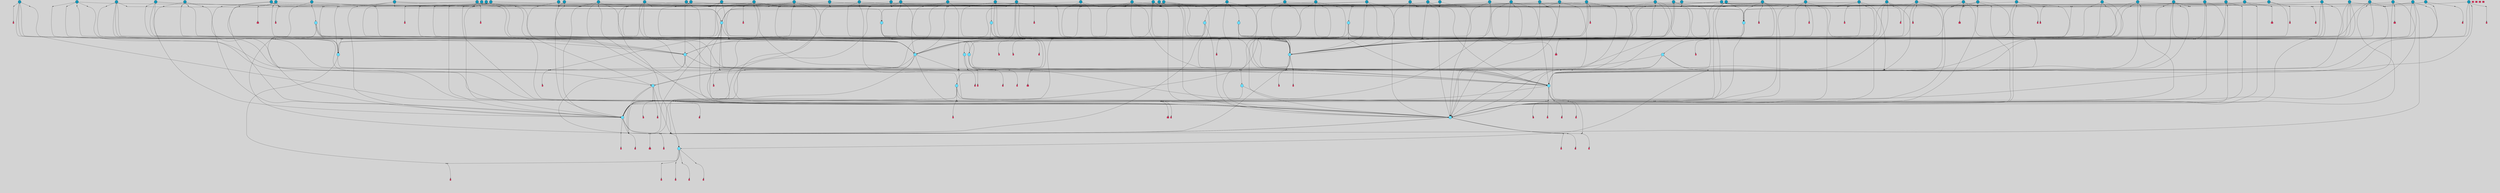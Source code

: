 // File exported with GEGELATI v1.3.1
// On the 2024-04-08 16:59:50
// With the File::TPGGraphDotExporter
digraph{
	graph[pad = "0.212, 0.055" bgcolor = lightgray]
	node[shape=circle style = filled label = ""]
		T3 [fillcolor="#66ddff"]
		T7 [fillcolor="#66ddff"]
		T9 [fillcolor="#66ddff"]
		T27 [fillcolor="#66ddff"]
		T82 [fillcolor="#66ddff"]
		T111 [fillcolor="#66ddff"]
		T129 [fillcolor="#66ddff"]
		T194 [fillcolor="#66ddff"]
		T319 [fillcolor="#66ddff"]
		T350 [fillcolor="#66ddff"]
		T413 [fillcolor="#66ddff"]
		T459 [fillcolor="#66ddff"]
		T557 [fillcolor="#66ddff"]
		T592 [fillcolor="#66ddff"]
		T613 [fillcolor="#66ddff"]
		T695 [fillcolor="#66ddff"]
		T879 [fillcolor="#1199bb"]
		T930 [fillcolor="#1199bb"]
		T935 [fillcolor="#1199bb"]
		T946 [fillcolor="#1199bb"]
		T954 [fillcolor="#1199bb"]
		T957 [fillcolor="#1199bb"]
		T982 [fillcolor="#1199bb"]
		T992 [fillcolor="#1199bb"]
		T993 [fillcolor="#1199bb"]
		T995 [fillcolor="#1199bb"]
		T1002 [fillcolor="#1199bb"]
		T1005 [fillcolor="#1199bb"]
		T1006 [fillcolor="#66ddff"]
		T802 [fillcolor="#66ddff"]
		T1057 [fillcolor="#1199bb"]
		T1063 [fillcolor="#1199bb"]
		T1072 [fillcolor="#66ddff"]
		T1097 [fillcolor="#1199bb"]
		T611 [fillcolor="#1199bb"]
		T1101 [fillcolor="#1199bb"]
		T1103 [fillcolor="#1199bb"]
		T1104 [fillcolor="#1199bb"]
		T1106 [fillcolor="#1199bb"]
		T1107 [fillcolor="#1199bb"]
		T1108 [fillcolor="#1199bb"]
		T1109 [fillcolor="#1199bb"]
		T1110 [fillcolor="#1199bb"]
		T1111 [fillcolor="#1199bb"]
		T1112 [fillcolor="#1199bb"]
		T1114 [fillcolor="#1199bb"]
		T1116 [fillcolor="#1199bb"]
		T1117 [fillcolor="#1199bb"]
		T1118 [fillcolor="#1199bb"]
		T1120 [fillcolor="#1199bb"]
		T1121 [fillcolor="#66ddff"]
		T1123 [fillcolor="#1199bb"]
		T1124 [fillcolor="#1199bb"]
		T1125 [fillcolor="#1199bb"]
		T1126 [fillcolor="#1199bb"]
		T1127 [fillcolor="#1199bb"]
		T1128 [fillcolor="#1199bb"]
		T1129 [fillcolor="#1199bb"]
		T478 [fillcolor="#1199bb"]
		T1131 [fillcolor="#1199bb"]
		T1134 [fillcolor="#1199bb"]
		T1135 [fillcolor="#1199bb"]
		T1136 [fillcolor="#1199bb"]
		T1137 [fillcolor="#1199bb"]
		T1138 [fillcolor="#1199bb"]
		T1139 [fillcolor="#1199bb"]
		T1140 [fillcolor="#1199bb"]
		T1143 [fillcolor="#1199bb"]
		T1147 [fillcolor="#1199bb"]
		T1151 [fillcolor="#66ddff"]
		T1155 [fillcolor="#1199bb"]
		T1165 [fillcolor="#1199bb"]
		T1168 [fillcolor="#1199bb"]
		T1177 [fillcolor="#1199bb"]
		T1180 [fillcolor="#1199bb"]
		T1181 [fillcolor="#1199bb"]
		T1182 [fillcolor="#1199bb"]
		T1186 [fillcolor="#1199bb"]
		T1187 [fillcolor="#1199bb"]
		T1188 [fillcolor="#1199bb"]
		T1189 [fillcolor="#66ddff"]
		T1190 [fillcolor="#1199bb"]
		T1192 [fillcolor="#1199bb"]
		T1193 [fillcolor="#1199bb"]
		T1196 [fillcolor="#1199bb"]
		T1197 [fillcolor="#1199bb"]
		T1201 [fillcolor="#1199bb"]
		T1203 [fillcolor="#1199bb"]
		T1205 [fillcolor="#1199bb"]
		T1207 [fillcolor="#1199bb"]
		T1209 [fillcolor="#1199bb"]
		T1212 [fillcolor="#1199bb"]
		T977 [fillcolor="#1199bb"]
		T1213 [fillcolor="#1199bb"]
		T1214 [fillcolor="#1199bb"]
		P15315 [fillcolor="#cccccc" shape=point] //6|
		I15315 [shape=box style=invis label="6|1&2|6#1|7&#92;n10|7&2|0#1|5&#92;n9|4&0|1#2|2&#92;n8|6&0|0#1|0&#92;n"]
		P15315 -> I15315[style=invis]
		A8162 [fillcolor="#ff3366" shape=box margin=0.03 width=0 height=0 label="3"]
		T3 -> P15315 -> A8162
		P15316 [fillcolor="#cccccc" shape=point] //3|
		I15316 [shape=box style=invis label="7|6&2|4#0|2&#92;n10|3&2|7#1|4&#92;n11|6&0|4#0|1&#92;n7|1&0|0#2|6&#92;n7|6&0|3#2|6&#92;n4|0&2|6#0|1&#92;n4|4&2|5#0|2&#92;n4|6&0|4#2|7&#92;n10|0&2|3#1|5&#92;n2|6&0|5#0|2&#92;n1|0&2|3#0|7&#92;n1|6&2|0#0|5&#92;n6|2&0|1#0|7&#92;n9|2&0|3#2|7&#92;n5|3&0|6#0|6&#92;n1|7&2|5#2|3&#92;n8|1&2|7#0|6&#92;n1|0&2|5#2|1&#92;n7|1&2|2#2|5&#92;n7|4&2|6#0|3&#92;n"]
		P15316 -> I15316[style=invis]
		A8163 [fillcolor="#ff3366" shape=box margin=0.03 width=0 height=0 label="4"]
		T3 -> P15316 -> A8163
		P15317 [fillcolor="#cccccc" shape=point] //-3|
		I15317 [shape=box style=invis label="1|6&2|7#0|7&#92;n10|2&0|7#1|3&#92;n9|6&2|7#2|2&#92;n5|3&0|7#0|7&#92;n1|6&2|3#0|0&#92;n2|3&2|3#2|2&#92;n5|1&2|6#0|6&#92;n"]
		P15317 -> I15317[style=invis]
		A8164 [fillcolor="#ff3366" shape=box margin=0.03 width=0 height=0 label="7"]
		T7 -> P15317 -> A8164
		P15318 [fillcolor="#cccccc" shape=point] //5|
		I15318 [shape=box style=invis label="0|5&2|3#0|1&#92;n0|6&2|1#2|4&#92;n6|2&2|6#0|7&#92;n7|4&0|3#0|1&#92;n5|4&0|7#1|6&#92;n9|1&0|5#2|2&#92;n6|3&2|3#1|7&#92;n11|7&2|4#1|6&#92;n2|5&0|1#0|0&#92;n4|7&0|0#0|2&#92;n6|2&0|6#0|0&#92;n2|1&2|6#2|4&#92;n10|0&2|0#1|0&#92;n6|6&2|4#0|6&#92;n"]
		P15318 -> I15318[style=invis]
		A8165 [fillcolor="#ff3366" shape=box margin=0.03 width=0 height=0 label="8"]
		T7 -> P15318 -> A8165
		P15319 [fillcolor="#cccccc" shape=point] //-6|
		I15319 [shape=box style=invis label="11|1&0|7#2|0&#92;n10|4&0|1#1|0&#92;n4|3&2|4#2|1&#92;n0|5&2|0#0|0&#92;n6|1&0|0#0|3&#92;n8|2&2|0#0|4&#92;n11|4&2|0#1|6&#92;n7|0&2|6#2|3&#92;n5|3&2|6#2|0&#92;n2|0&2|0#0|4&#92;n"]
		P15319 -> I15319[style=invis]
		A8166 [fillcolor="#ff3366" shape=box margin=0.03 width=0 height=0 label="9"]
		T9 -> P15319 -> A8166
		P15320 [fillcolor="#cccccc" shape=point] //2|
		I15320 [shape=box style=invis label="6|3&2|7#1|4&#92;n8|6&0|0#2|5&#92;n2|1&0|2#0|3&#92;n8|7&0|6#0|4&#92;n2|1&2|0#0|1&#92;n0|0&2|2#2|3&#92;n6|6&0|7#2|1&#92;n6|1&0|7#2|6&#92;n5|4&2|7#0|4&#92;n0|3&0|4#2|0&#92;n11|0&2|0#2|5&#92;n4|5&2|5#2|4&#92;n5|7&0|6#0|4&#92;n9|7&2|5#0|3&#92;n5|4&2|1#0|3&#92;n5|3&0|1#1|7&#92;n0|4&0|3#2|5&#92;n"]
		P15320 -> I15320[style=invis]
		A8167 [fillcolor="#ff3366" shape=box margin=0.03 width=0 height=0 label="10"]
		T9 -> P15320 -> A8167
		P15321 [fillcolor="#cccccc" shape=point] //2|
		I15321 [shape=box style=invis label="9|1&2|3#0|1&#92;n5|2&2|0#2|4&#92;n3|6&2|5#2|7&#92;n7|0&2|5#0|4&#92;n1|2&0|3#0|5&#92;n7|3&2|7#0|0&#92;n"]
		P15321 -> I15321[style=invis]
		A8168 [fillcolor="#ff3366" shape=box margin=0.03 width=0 height=0 label="2"]
		T27 -> P15321 -> A8168
		P15322 [fillcolor="#cccccc" shape=point] //-6|
		I15322 [shape=box style=invis label="7|5&0|4#0|4&#92;n11|0&2|5#2|1&#92;n"]
		P15322 -> I15322[style=invis]
		A8169 [fillcolor="#ff3366" shape=box margin=0.03 width=0 height=0 label="3"]
		T27 -> P15322 -> A8169
		T27 -> P15316
		P15323 [fillcolor="#cccccc" shape=point] //0|
		I15323 [shape=box style=invis label="2|5&0|1#0|6&#92;n6|1&2|2#2|7&#92;n8|0&0|3#1|4&#92;n4|3&2|5#2|4&#92;n8|1&2|4#0|0&#92;n6|6&0|1#2|6&#92;n11|7&2|4#2|5&#92;n6|2&2|4#0|2&#92;n8|5&2|4#2|4&#92;n2|1&2|1#2|2&#92;n2|7&2|5#2|6&#92;n9|7&0|5#0|4&#92;n1|2&0|5#2|6&#92;n4|2&2|3#2|7&#92;n3|3&2|1#0|2&#92;n"]
		P15323 -> I15323[style=invis]
		A8170 [fillcolor="#ff3366" shape=box margin=0.03 width=0 height=0 label="5"]
		T27 -> P15323 -> A8170
		P15324 [fillcolor="#cccccc" shape=point] //0|
		I15324 [shape=box style=invis label="4|0&0|3#2|7&#92;n10|2&0|3#1|7&#92;n3|5&0|2#0|3&#92;n4|5&0|0#2|1&#92;n10|7&2|0#1|2&#92;n5|3&2|3#1|6&#92;n9|5&2|0#0|4&#92;n5|4&2|7#0|2&#92;n10|3&2|7#1|4&#92;n7|2&0|1#2|6&#92;n8|6&0|5#0|5&#92;n8|7&2|3#0|5&#92;n2|6&2|4#0|0&#92;n"]
		P15324 -> I15324[style=invis]
		A8171 [fillcolor="#ff3366" shape=box margin=0.03 width=0 height=0 label="5"]
		T27 -> P15324 -> A8171
		P15325 [fillcolor="#cccccc" shape=point] //6|
		I15325 [shape=box style=invis label="7|0&2|5#1|2&#92;n10|6&2|1#1|3&#92;n7|5&0|2#0|7&#92;n10|7&0|1#1|5&#92;n4|6&2|5#0|5&#92;n4|4&0|7#2|7&#92;n"]
		P15325 -> I15325[style=invis]
		A8172 [fillcolor="#ff3366" shape=box margin=0.03 width=0 height=0 label="7"]
		T82 -> P15325 -> A8172
		P15326 [fillcolor="#cccccc" shape=point] //6|
		I15326 [shape=box style=invis label="0|5&2|3#0|1&#92;n0|6&2|1#2|4&#92;n9|1&0|5#2|2&#92;n7|4&0|3#0|1&#92;n5|4&0|7#1|6&#92;n2|5&0|1#0|0&#92;n6|3&2|3#1|7&#92;n11|7&2|4#1|6&#92;n6|2&2|6#0|1&#92;n4|7&0|0#0|2&#92;n6|2&0|6#0|0&#92;n9|1&2|6#2|4&#92;n10|0&2|0#1|0&#92;n6|6&2|4#0|6&#92;n"]
		P15326 -> I15326[style=invis]
		A8173 [fillcolor="#ff3366" shape=box margin=0.03 width=0 height=0 label="8"]
		T82 -> P15326 -> A8173
		T82 -> P15319
		P15327 [fillcolor="#cccccc" shape=point] //-5|
		I15327 [shape=box style=invis label="0|0&2|3#0|2&#92;n10|5&0|6#1|3&#92;n7|3&0|6#2|3&#92;n3|4&0|6#0|6&#92;n10|5&0|2#1|1&#92;n5|0&0|1#0|3&#92;n6|6&2|5#1|5&#92;n7|4&0|2#1|7&#92;n5|7&0|1#2|5&#92;n1|5&0|0#0|3&#92;n7|5&2|1#2|6&#92;n9|0&0|2#0|0&#92;n4|0&2|4#0|0&#92;n4|6&0|0#2|3&#92;n3|1&0|6#2|5&#92;n7|7&2|1#2|3&#92;n9|4&2|2#0|6&#92;n"]
		P15327 -> I15327[style=invis]
		T111 -> P15327 -> T9
		P15328 [fillcolor="#cccccc" shape=point] //7|
		I15328 [shape=box style=invis label="7|4&2|1#2|0&#92;n4|1&2|4#2|3&#92;n5|0&2|0#2|2&#92;n6|1&2|4#2|6&#92;n"]
		P15328 -> I15328[style=invis]
		A8174 [fillcolor="#ff3366" shape=box margin=0.03 width=0 height=0 label="9"]
		T111 -> P15328 -> A8174
		P15329 [fillcolor="#cccccc" shape=point] //2|
		I15329 [shape=box style=invis label="3|0&2|0#0|1&#92;n11|2&0|7#1|6&#92;n8|7&2|4#0|5&#92;n5|3&0|2#2|6&#92;n4|4&2|4#2|6&#92;n3|0&0|7#0|1&#92;n2|7&2|2#2|5&#92;n9|3&2|6#2|7&#92;n7|7&0|0#0|4&#92;n6|1&2|4#1|3&#92;n5|4&2|0#1|6&#92;n1|3&0|7#0|4&#92;n"]
		P15329 -> I15329[style=invis]
		A8175 [fillcolor="#ff3366" shape=box margin=0.03 width=0 height=0 label="7"]
		T111 -> P15329 -> A8175
		T111 -> P15319
		P15330 [fillcolor="#cccccc" shape=point] //8|
		I15330 [shape=box style=invis label="9|0&0|1#2|0&#92;n10|1&2|5#1|4&#92;n8|2&2|6#0|4&#92;n2|4&2|5#2|3&#92;n4|2&2|2#0|2&#92;n7|5&0|2#0|0&#92;n8|2&2|1#1|3&#92;n8|7&0|7#2|1&#92;n1|1&0|0#0|7&#92;n5|6&2|5#1|0&#92;n6|6&2|5#0|0&#92;n11|4&0|3#2|6&#92;n4|2&2|4#0|7&#92;n5|6&0|1#2|0&#92;n11|3&0|2#0|7&#92;n"]
		P15330 -> I15330[style=invis]
		A8176 [fillcolor="#ff3366" shape=box margin=0.03 width=0 height=0 label="6"]
		T129 -> P15330 -> A8176
		P15331 [fillcolor="#cccccc" shape=point] //5|
		I15331 [shape=box style=invis label="3|0&2|0#0|1&#92;n3|0&0|7#0|1&#92;n5|3&0|2#2|6&#92;n4|4&2|4#2|6&#92;n11|2&0|7#1|6&#92;n2|7&2|2#2|5&#92;n9|3&2|6#2|7&#92;n7|7&0|0#0|4&#92;n6|1&2|4#2|3&#92;n5|4&2|0#1|6&#92;n1|3&0|7#0|4&#92;n"]
		P15331 -> I15331[style=invis]
		A8177 [fillcolor="#ff3366" shape=box margin=0.03 width=0 height=0 label="7"]
		T129 -> P15331 -> A8177
		P15332 [fillcolor="#cccccc" shape=point] //10|
		I15332 [shape=box style=invis label="4|5&2|7#2|1&#92;n1|7&2|3#0|6&#92;n3|5&2|2#0|3&#92;n10|3&0|7#1|4&#92;n7|1&0|4#2|6&#92;n10|2&0|3#1|7&#92;n9|5&2|0#0|4&#92;n4|0&0|3#2|7&#92;n11|4&2|6#1|2&#92;n5|4&2|7#0|2&#92;n2|6&2|4#0|0&#92;n6|5&0|7#2|1&#92;n5|3&2|3#1|6&#92;n10|7&2|0#1|2&#92;n"]
		P15332 -> I15332[style=invis]
		A8178 [fillcolor="#ff3366" shape=box margin=0.03 width=0 height=0 label="5"]
		T129 -> P15332 -> A8178
		P15333 [fillcolor="#cccccc" shape=point] //5|
		I15333 [shape=box style=invis label="9|4&2|3#1|3&#92;n0|4&2|4#0|5&#92;n6|1&2|6#2|5&#92;n4|0&0|5#2|0&#92;n"]
		P15333 -> I15333[style=invis]
		A8179 [fillcolor="#ff3366" shape=box margin=0.03 width=0 height=0 label="7"]
		T129 -> P15333 -> A8179
		P15334 [fillcolor="#cccccc" shape=point] //6|
		I15334 [shape=box style=invis label="9|4&2|7#0|6&#92;n8|4&0|1#1|0&#92;n1|3&0|0#2|1&#92;n2|4&0|6#2|2&#92;n5|1&2|5#0|7&#92;n3|0&0|3#2|6&#92;n2|2&2|6#0|2&#92;n8|4&0|4#2|2&#92;n5|1&2|4#0|3&#92;n9|4&0|6#0|6&#92;n5|0&2|2#1|5&#92;n11|7&0|0#1|1&#92;n0|4&0|3#0|3&#92;n7|7&2|4#2|5&#92;n1|5&0|1#2|1&#92;n"]
		P15334 -> I15334[style=invis]
		A8180 [fillcolor="#ff3366" shape=box margin=0.03 width=0 height=0 label="1"]
		T129 -> P15334 -> A8180
		P15335 [fillcolor="#cccccc" shape=point] //5|
		I15335 [shape=box style=invis label="3|0&2|0#2|1&#92;n3|0&0|7#0|1&#92;n5|3&0|2#2|6&#92;n4|4&2|4#2|6&#92;n5|4&2|0#1|6&#92;n2|7&2|2#2|5&#92;n1|3&0|7#0|4&#92;n11|6&2|2#0|7&#92;n7|7&0|0#0|4&#92;n6|1&2|4#2|3&#92;n11|0&0|7#1|6&#92;n9|3&2|6#2|7&#92;n"]
		P15335 -> I15335[style=invis]
		A8181 [fillcolor="#ff3366" shape=box margin=0.03 width=0 height=0 label="7"]
		T194 -> P15335 -> A8181
		P15336 [fillcolor="#cccccc" shape=point] //4|
		I15336 [shape=box style=invis label="7|1&0|6#0|1&#92;n6|7&2|7#1|7&#92;n10|1&2|1#1|1&#92;n9|6&2|2#1|4&#92;n4|7&0|4#2|2&#92;n9|6&0|5#1|1&#92;n10|0&2|6#1|6&#92;n5|1&0|1#2|3&#92;n10|1&0|5#1|0&#92;n3|4&2|3#0|0&#92;n8|2&0|5#2|4&#92;n1|6&2|0#0|0&#92;n2|3&0|1#2|6&#92;n5|2&2|2#1|6&#92;n2|2&0|1#2|1&#92;n3|1&2|7#0|3&#92;n6|7&2|3#0|4&#92;n"]
		P15336 -> I15336[style=invis]
		A8182 [fillcolor="#ff3366" shape=box margin=0.03 width=0 height=0 label="10"]
		T194 -> P15336 -> A8182
		P15337 [fillcolor="#cccccc" shape=point] //-4|
		I15337 [shape=box style=invis label="0|4&0|0#2|7&#92;n8|5&2|4#2|4&#92;n4|3&2|5#2|4&#92;n11|7&2|2#2|5&#92;n6|5&2|2#2|7&#92;n3|2&0|7#0|7&#92;n3|3&2|1#0|3&#92;n2|6&0|3#2|5&#92;n0|1&2|6#2|2&#92;n8|2&0|0#1|6&#92;n0|7&0|5#0|4&#92;n9|5&0|3#2|7&#92;n2|7&2|5#2|6&#92;n9|0&2|0#0|1&#92;n1|2&2|4#0|2&#92;n"]
		P15337 -> I15337[style=invis]
		T194 -> P15337 -> T27
		P15338 [fillcolor="#cccccc" shape=point] //7|
		I15338 [shape=box style=invis label="7|4&2|7#0|4&#92;n4|6&0|1#2|5&#92;n2|1&2|3#0|0&#92;n4|3&2|0#0|1&#92;n0|0&2|7#2|7&#92;n7|7&0|5#2|3&#92;n5|0&2|1#2|2&#92;n10|0&0|4#1|2&#92;n4|4&0|7#0|0&#92;n6|7&0|2#0|1&#92;n1|4&2|5#0|4&#92;n"]
		P15338 -> I15338[style=invis]
		A8183 [fillcolor="#ff3366" shape=box margin=0.03 width=0 height=0 label="0"]
		T194 -> P15338 -> A8183
		P15339 [fillcolor="#cccccc" shape=point] //9|
		I15339 [shape=box style=invis label="11|0&2|0#1|1&#92;n3|6&0|6#0|0&#92;n1|4&0|0#2|4&#92;n7|5&2|2#1|3&#92;n11|7&2|6#1|7&#92;n5|2&0|6#1|5&#92;n9|5&0|6#0|3&#92;n2|2&2|7#0|5&#92;n9|3&2|2#2|0&#92;n11|0&2|7#0|1&#92;n1|1&2|0#0|1&#92;n6|6&0|6#1|2&#92;n9|7&0|1#0|3&#92;n2|0&2|4#2|5&#92;n2|4&2|2#0|0&#92;n6|1&2|1#1|7&#92;n10|7&2|5#1|6&#92;n11|5&2|7#2|4&#92;n"]
		P15339 -> I15339[style=invis]
		A8184 [fillcolor="#ff3366" shape=box margin=0.03 width=0 height=0 label="1"]
		T319 -> P15339 -> A8184
		T319 -> P15333
		P15340 [fillcolor="#cccccc" shape=point] //9|
		I15340 [shape=box style=invis label="9|6&2|0#1|3&#92;n7|1&0|3#0|4&#92;n9|6&2|0#0|1&#92;n1|5&0|0#0|5&#92;n8|6&2|4#0|0&#92;n7|4&2|4#0|7&#92;n6|0&2|4#2|0&#92;n7|7&2|4#2|2&#92;n"]
		P15340 -> I15340[style=invis]
		A8185 [fillcolor="#ff3366" shape=box margin=0.03 width=0 height=0 label="5"]
		T319 -> P15340 -> A8185
		T319 -> P15337
		P15341 [fillcolor="#cccccc" shape=point] //-4|
		I15341 [shape=box style=invis label="11|3&0|7#1|7&#92;n11|7&0|7#2|7&#92;n5|3&0|3#2|0&#92;n0|1&2|2#0|4&#92;n0|0&0|4#2|5&#92;n6|3&2|1#2|3&#92;n11|7&0|0#0|4&#92;n0|0&0|0#0|2&#92;n1|1&0|4#0|3&#92;n6|5&2|7#1|2&#92;n6|6&0|3#2|7&#92;n6|2&0|4#0|0&#92;n5|5&2|6#0|5&#92;n"]
		P15341 -> I15341[style=invis]
		A8186 [fillcolor="#ff3366" shape=box margin=0.03 width=0 height=0 label="8"]
		T319 -> P15341 -> A8186
		T350 -> P15337
		T350 -> P15338
		P15342 [fillcolor="#cccccc" shape=point] //3|
		I15342 [shape=box style=invis label="5|4&2|7#0|1&#92;n0|6&0|6#2|2&#92;n9|5&2|2#2|0&#92;n3|6&2|7#0|2&#92;n3|5&0|0#0|6&#92;n2|6&0|6#2|2&#92;n2|6&2|2#0|0&#92;n5|1&0|4#0|5&#92;n2|6&0|5#2|5&#92;n1|0&0|7#2|2&#92;n4|7&0|6#2|4&#92;n7|3&0|6#2|5&#92;n1|1&0|1#0|3&#92;n"]
		P15342 -> I15342[style=invis]
		A8187 [fillcolor="#ff3366" shape=box margin=0.03 width=0 height=0 label="1"]
		T350 -> P15342 -> A8187
		P15343 [fillcolor="#cccccc" shape=point] //-2|
		I15343 [shape=box style=invis label="2|0&2|3#2|5&#92;n10|3&2|7#1|4&#92;n8|1&2|7#0|6&#92;n7|6&0|3#2|6&#92;n4|0&2|6#0|1&#92;n4|4&2|5#0|2&#92;n4|6&0|2#2|7&#92;n7|6&2|4#0|2&#92;n11|7&2|7#0|3&#92;n6|6&0|3#0|6&#92;n1|6&2|0#0|5&#92;n11|6&0|4#0|1&#92;n2|6&0|5#0|2&#92;n6|2&0|1#0|7&#92;n9|2&0|3#2|7&#92;n5|3&0|6#0|6&#92;n7|1&2|2#2|5&#92;n1|0&2|3#0|7&#92;n1|0&2|5#0|1&#92;n3|4&2|6#0|3&#92;n"]
		P15343 -> I15343[style=invis]
		A8188 [fillcolor="#ff3366" shape=box margin=0.03 width=0 height=0 label="4"]
		T350 -> P15343 -> A8188
		T350 -> P15338
		P15344 [fillcolor="#cccccc" shape=point] //-4|
		I15344 [shape=box style=invis label="1|5&2|1#2|4&#92;n3|0&2|3#2|6&#92;n0|3&0|0#0|1&#92;n8|6&2|5#1|5&#92;n9|7&2|5#2|0&#92;n4|1&0|7#2|2&#92;n4|2&0|3#0|0&#92;n"]
		P15344 -> I15344[style=invis]
		A8189 [fillcolor="#ff3366" shape=box margin=0.03 width=0 height=0 label="2"]
		T413 -> P15344 -> A8189
		T413 -> P15326
		P15345 [fillcolor="#cccccc" shape=point] //-4|
		I15345 [shape=box style=invis label="7|5&2|2#0|7&#92;n9|6&2|3#0|3&#92;n10|6&2|1#1|0&#92;n8|0&0|5#1|3&#92;n7|5&0|5#1|5&#92;n5|1&2|5#2|1&#92;n"]
		P15345 -> I15345[style=invis]
		A8190 [fillcolor="#ff3366" shape=box margin=0.03 width=0 height=0 label="7"]
		T413 -> P15345 -> A8190
		T413 -> P15336
		P15346 [fillcolor="#cccccc" shape=point] //-5|
		I15346 [shape=box style=invis label="7|7&2|4#0|6&#92;n8|5&2|1#0|3&#92;n0|0&0|0#2|7&#92;n2|2&0|5#2|4&#92;n1|0&2|5#0|2&#92;n11|1&2|3#0|5&#92;n2|7&2|0#2|3&#92;n9|4&2|7#1|2&#92;n5|5&0|7#0|5&#92;n"]
		P15346 -> I15346[style=invis]
		T413 -> P15346 -> T319
		T459 -> P15344
		T459 -> P15345
		T459 -> P15336
		T459 -> P15346
		P15347 [fillcolor="#cccccc" shape=point] //8|
		I15347 [shape=box style=invis label="6|5&2|5#0|4&#92;n9|0&0|5#0|7&#92;n2|6&0|4#2|4&#92;n7|1&0|3#0|2&#92;n1|4&2|4#0|3&#92;n3|2&2|2#0|3&#92;n"]
		P15347 -> I15347[style=invis]
		T459 -> P15347 -> T350
		T557 -> P15346
		T557 -> P15315
		T557 -> P15336
		P15348 [fillcolor="#cccccc" shape=point] //4|
		I15348 [shape=box style=invis label="7|1&0|6#0|1&#92;n5|2&2|5#1|6&#92;n10|1&2|1#1|1&#92;n9|6&2|2#1|4&#92;n4|7&0|4#2|2&#92;n9|6&0|4#1|1&#92;n10|0&2|6#1|6&#92;n5|1&0|1#2|3&#92;n1|6&2|0#0|1&#92;n8|2&0|5#2|4&#92;n3|4&2|3#0|0&#92;n10|1&0|5#1|0&#92;n2|2&0|1#2|1&#92;n3|1&2|7#0|3&#92;n"]
		P15348 -> I15348[style=invis]
		A8191 [fillcolor="#ff3366" shape=box margin=0.03 width=0 height=0 label="10"]
		T557 -> P15348 -> A8191
		P15349 [fillcolor="#cccccc" shape=point] //1|
		I15349 [shape=box style=invis label="10|5&2|0#1|7&#92;n9|2&2|7#2|2&#92;n9|0&2|5#2|1&#92;n"]
		P15349 -> I15349[style=invis]
		A8192 [fillcolor="#ff3366" shape=box margin=0.03 width=0 height=0 label="3"]
		T557 -> P15349 -> A8192
		T592 -> P15346
		T592 -> P15336
		T592 -> P15348
		T592 -> P15349
		P15350 [fillcolor="#cccccc" shape=point] //-6|
		I15350 [shape=box style=invis label="0|3&2|3#2|0&#92;n3|7&2|2#2|6&#92;n11|5&2|6#0|2&#92;n5|5&2|6#2|0&#92;n3|0&0|6#0|3&#92;n4|7&0|7#2|7&#92;n7|2&2|5#1|5&#92;n9|4&2|3#1|5&#92;n2|5&2|7#2|4&#92;n1|2&0|5#0|1&#92;n5|4&2|4#1|3&#92;n7|0&0|7#1|1&#92;n9|3&0|6#1|4&#92;n"]
		P15350 -> I15350[style=invis]
		A8193 [fillcolor="#ff3366" shape=box margin=0.03 width=0 height=0 label="5"]
		T592 -> P15350 -> A8193
		P15351 [fillcolor="#cccccc" shape=point] //4|
		I15351 [shape=box style=invis label="0|5&2|3#0|1&#92;n0|6&2|1#0|4&#92;n6|6&2|4#0|6&#92;n4|4&0|6#0|3&#92;n10|0&2|0#1|5&#92;n2|5&0|1#0|0&#92;n7|4&0|3#0|1&#92;n11|7&2|4#1|6&#92;n1|1&0|5#2|2&#92;n6|2&2|6#0|1&#92;n1|2&0|6#0|0&#92;n9|3&2|0#0|0&#92;n9|2&2|6#2|4&#92;n7|4&0|0#2|1&#92;n6|3&2|3#1|7&#92;n0|0&2|4#2|5&#92;n"]
		P15351 -> I15351[style=invis]
		A8194 [fillcolor="#ff3366" shape=box margin=0.03 width=0 height=0 label="8"]
		T613 -> P15351 -> A8194
		T613 -> P15345
		P15352 [fillcolor="#cccccc" shape=point] //2|
		I15352 [shape=box style=invis label="7|7&2|4#0|6&#92;n8|5&2|1#0|3&#92;n9|7&2|2#2|2&#92;n0|0&0|0#2|7&#92;n1|0&2|5#0|2&#92;n2|2&0|5#2|4&#92;n11|1&2|3#0|5&#92;n2|7&2|1#2|3&#92;n9|4&2|7#1|2&#92;n5|0&0|7#0|5&#92;n"]
		P15352 -> I15352[style=invis]
		T613 -> P15352 -> T319
		T613 -> P15332
		P15353 [fillcolor="#cccccc" shape=point] //8|
		I15353 [shape=box style=invis label="11|4&2|0#1|6&#92;n4|3&0|6#0|5&#92;n3|0&2|6#0|3&#92;n9|3&2|5#0|5&#92;n2|6&0|6#2|1&#92;n9|7&0|5#1|4&#92;n"]
		P15353 -> I15353[style=invis]
		T613 -> P15353 -> T194
		P15354 [fillcolor="#cccccc" shape=point] //-5|
		I15354 [shape=box style=invis label="0|5&2|3#0|1&#92;n0|6&2|1#2|4&#92;n6|2&2|6#0|7&#92;n9|0&2|7#1|1&#92;n7|4&0|3#0|1&#92;n3|5&2|7#0|6&#92;n11|7&2|3#1|6&#92;n2|1&2|6#2|4&#92;n5|0&0|7#1|6&#92;n2|5&0|1#0|0&#92;n4|7&0|0#0|2&#92;n6|2&0|6#0|0&#92;n9|1&2|5#2|2&#92;n10|0&0|0#1|0&#92;n2|7&2|6#0|3&#92;n6|6&2|4#0|6&#92;n"]
		P15354 -> I15354[style=invis]
		T695 -> P15354 -> T129
		P15355 [fillcolor="#cccccc" shape=point] //-5|
		I15355 [shape=box style=invis label="11|4&2|0#1|6&#92;n2|6&0|6#2|1&#92;n9|1&2|5#0|5&#92;n3|0&2|6#0|3&#92;n9|7&0|5#1|4&#92;n"]
		P15355 -> I15355[style=invis]
		T695 -> P15355 -> T194
		P15356 [fillcolor="#cccccc" shape=point] //4|
		I15356 [shape=box style=invis label="0|5&2|3#0|1&#92;n0|6&2|1#2|4&#92;n6|2&2|6#0|7&#92;n9|1&2|5#2|2&#92;n7|4&0|3#0|1&#92;n11|7&2|4#1|6&#92;n9|0&2|7#1|1&#92;n5|4&0|7#1|6&#92;n2|5&0|1#0|0&#92;n4|7&0|0#0|2&#92;n6|2&0|6#0|0&#92;n2|1&2|6#2|4&#92;n10|0&0|0#1|0&#92;n2|7&2|6#0|3&#92;n6|6&2|4#0|6&#92;n"]
		P15356 -> I15356[style=invis]
		T695 -> P15356 -> T129
		P15357 [fillcolor="#cccccc" shape=point] //9|
		I15357 [shape=box style=invis label="8|0&0|5#0|1&#92;n0|6&2|0#0|7&#92;n5|7&0|1#1|4&#92;n5|1&0|6#2|7&#92;n11|3&0|7#1|6&#92;n10|2&2|5#1|6&#92;n10|0&0|3#1|4&#92;n0|0&2|5#0|7&#92;n0|0&2|5#0|1&#92;n0|4&2|2#2|3&#92;n11|7&2|5#0|5&#92;n"]
		P15357 -> I15357[style=invis]
		T695 -> P15357 -> T7
		P15358 [fillcolor="#cccccc" shape=point] //-2|
		I15358 [shape=box style=invis label="4|3&0|6#0|3&#92;n5|7&2|3#2|2&#92;n1|4&2|6#2|3&#92;n5|6&0|7#1|2&#92;n9|2&2|4#1|4&#92;n2|4&0|5#0|7&#92;n10|0&0|6#1|2&#92;n5|7&2|5#1|5&#92;n3|1&0|6#0|2&#92;n2|7&2|7#2|6&#92;n5|4&0|5#1|5&#92;n10|4&2|5#1|7&#92;n10|6&2|0#1|4&#92;n11|5&2|6#2|3&#92;n4|0&0|4#2|4&#92;n8|4&2|1#2|5&#92;n4|5&2|7#0|6&#92;n"]
		P15358 -> I15358[style=invis]
		T879 -> P15358 -> T111
		P15359 [fillcolor="#cccccc" shape=point] //-5|
		I15359 [shape=box style=invis label="9|0&2|4#2|5&#92;n9|6&2|7#2|6&#92;n11|4&2|0#1|6&#92;n10|2&2|2#1|6&#92;n9|7&0|5#1|4&#92;n2|1&0|3#2|1&#92;n1|7&0|6#2|6&#92;n9|3&2|5#2|5&#92;n4|5&0|6#0|7&#92;n3|0&2|6#0|3&#92;n1|6&0|2#0|7&#92;n"]
		P15359 -> I15359[style=invis]
		T879 -> P15359 -> T194
		P15360 [fillcolor="#cccccc" shape=point] //8|
		I15360 [shape=box style=invis label="2|7&2|0#2|3&#92;n2|2&0|5#2|2&#92;n9|0&2|2#0|4&#92;n8|0&2|1#0|3&#92;n8|2&0|2#2|1&#92;n0|0&0|0#2|7&#92;n7|6&2|4#0|6&#92;n11|3&2|0#1|3&#92;n3|4&2|7#0|2&#92;n10|6&0|7#1|3&#92;n"]
		P15360 -> I15360[style=invis]
		T879 -> P15360 -> T319
		P15361 [fillcolor="#cccccc" shape=point] //-6|
		I15361 [shape=box style=invis label="7|5&2|2#0|7&#92;n7|5&0|5#1|5&#92;n10|6&2|1#1|0&#92;n8|0&0|5#1|3&#92;n9|6&2|3#0|3&#92;n5|1&2|5#1|1&#92;n"]
		P15361 -> I15361[style=invis]
		A8195 [fillcolor="#ff3366" shape=box margin=0.03 width=0 height=0 label="7"]
		T879 -> P15361 -> A8195
		P15362 [fillcolor="#cccccc" shape=point] //-8|
		I15362 [shape=box style=invis label="6|0&2|1#2|4&#92;n1|3&2|6#0|2&#92;n0|5&2|1#2|7&#92;n7|7&2|3#0|6&#92;n9|1&2|3#0|0&#92;n0|0&0|6#2|1&#92;n11|2&2|4#2|0&#92;n1|6&0|4#2|4&#92;n5|2&0|2#1|1&#92;n7|4&0|6#2|3&#92;n"]
		P15362 -> I15362[style=invis]
		A8196 [fillcolor="#ff3366" shape=box margin=0.03 width=0 height=0 label="0"]
		T879 -> P15362 -> A8196
		P15363 [fillcolor="#cccccc" shape=point] //0|
		I15363 [shape=box style=invis label="11|2&2|7#2|3&#92;n0|0&0|0#2|7&#92;n2|2&0|5#2|4&#92;n11|5&0|5#0|5&#92;n6|7&2|4#2|2&#92;n6|6&2|6#2|1&#92;n6|0&0|1#0|3&#92;n11|1&2|3#0|2&#92;n"]
		P15363 -> I15363[style=invis]
		T930 -> P15363 -> T319
		P15364 [fillcolor="#cccccc" shape=point] //2|
		I15364 [shape=box style=invis label="10|0&2|3#1|5&#92;n7|1&0|0#2|6&#92;n1|0&2|3#0|7&#92;n1|0&2|5#0|1&#92;n5|3&0|6#0|6&#92;n4|0&2|6#0|1&#92;n3|3&0|7#0|0&#92;n7|4&2|4#0|1&#92;n7|6&0|4#2|6&#92;n2|6&0|5#0|2&#92;n1|6&2|0#0|5&#92;n6|2&0|1#0|7&#92;n4|4&2|0#0|2&#92;n4|6&0|4#2|7&#92;n8|1&2|7#0|6&#92;n11|4&2|0#2|3&#92;n4|7&2|5#2|0&#92;n7|1&2|2#2|5&#92;n4|2&2|5#2|2&#92;n"]
		P15364 -> I15364[style=invis]
		T930 -> P15364 -> T459
		P15365 [fillcolor="#cccccc" shape=point] //-8|
		I15365 [shape=box style=invis label="3|0&0|7#0|1&#92;n3|4&0|7#0|1&#92;n"]
		P15365 -> I15365[style=invis]
		A8197 [fillcolor="#ff3366" shape=box margin=0.03 width=0 height=0 label="3"]
		T930 -> P15365 -> A8197
		P15366 [fillcolor="#cccccc" shape=point] //-1|
		I15366 [shape=box style=invis label="0|6&0|3#2|0&#92;n5|0&0|7#2|2&#92;n3|6&2|4#2|1&#92;n9|4&0|3#0|0&#92;n10|2&2|6#1|1&#92;n4|2&0|0#0|0&#92;n1|7&0|1#2|0&#92;n11|7&2|6#1|6&#92;n1|1&2|0#2|2&#92;n10|7&2|2#1|7&#92;n1|2&0|3#0|5&#92;n0|3&0|3#2|5&#92;n8|6&0|5#1|2&#92;n0|6&2|4#2|2&#92;n"]
		P15366 -> I15366[style=invis]
		T935 -> P15366 -> T3
		P15367 [fillcolor="#cccccc" shape=point] //-5|
		I15367 [shape=box style=invis label="7|7&2|4#0|4&#92;n5|5&0|7#0|5&#92;n10|6&0|4#1|3&#92;n2|2&0|7#2|4&#92;n0|0&0|0#2|7&#92;n1|0&2|5#0|2&#92;n11|1&2|3#0|5&#92;n9|4&2|7#1|2&#92;n8|5&2|1#0|3&#92;n"]
		P15367 -> I15367[style=invis]
		T935 -> P15367 -> T319
		P15368 [fillcolor="#cccccc" shape=point] //6|
		I15368 [shape=box style=invis label="5|5&0|3#1|2&#92;n5|3&0|7#2|6&#92;n6|3&2|7#2|2&#92;n2|4&0|3#0|2&#92;n11|3&2|2#2|4&#92;n11|3&0|5#2|1&#92;n3|2&2|4#0|0&#92;n8|0&2|2#2|0&#92;n"]
		P15368 -> I15368[style=invis]
		T935 -> P15368 -> T319
		T935 -> P15355
		P15369 [fillcolor="#cccccc" shape=point] //-8|
		I15369 [shape=box style=invis label="2|6&0|6#2|1&#92;n3|4&0|3#0|7&#92;n3|0&2|6#0|3&#92;n1|3&0|6#0|5&#92;n9|3&2|5#0|5&#92;n9|7&0|5#1|4&#92;n"]
		P15369 -> I15369[style=invis]
		T935 -> P15369 -> T592
		P15370 [fillcolor="#cccccc" shape=point] //3|
		I15370 [shape=box style=invis label="0|5&2|3#0|1&#92;n0|6&2|1#2|4&#92;n3|3&2|2#2|0&#92;n5|2&2|6#0|7&#92;n5|4&0|7#1|6&#92;n7|4&0|3#0|1&#92;n9|0&2|7#1|1&#92;n9|1&2|5#2|2&#92;n2|5&0|1#0|0&#92;n4|7&0|0#0|2&#92;n6|2&0|6#0|0&#92;n2|1&2|1#2|4&#92;n10|0&0|0#1|0&#92;n2|7&2|6#0|3&#92;n6|6&2|4#0|6&#92;n"]
		P15370 -> I15370[style=invis]
		T946 -> P15370 -> T129
		P15371 [fillcolor="#cccccc" shape=point] //4|
		I15371 [shape=box style=invis label="10|0&2|3#1|5&#92;n7|1&0|0#2|6&#92;n1|0&2|3#0|7&#92;n4|0&2|6#0|1&#92;n5|3&0|6#0|6&#92;n1|7&2|5#2|0&#92;n7|6&2|4#0|1&#92;n7|6&0|4#2|6&#92;n2|6&0|5#0|2&#92;n1|6&2|0#0|5&#92;n6|2&0|1#0|7&#92;n9|2&0|3#2|7&#92;n4|4&2|0#0|2&#92;n4|6&0|4#2|7&#92;n8|1&2|7#0|6&#92;n11|4&2|0#2|3&#92;n1|0&2|5#0|1&#92;n7|1&2|2#2|5&#92;n4|2&2|5#2|2&#92;n"]
		P15371 -> I15371[style=invis]
		T946 -> P15371 -> T459
		T946 -> P15369
		T946 -> P15319
		P15372 [fillcolor="#cccccc" shape=point] //1|
		I15372 [shape=box style=invis label="0|5&2|3#0|1&#92;n7|6&0|0#2|1&#92;n0|6&2|1#2|4&#92;n11|1&0|2#1|2&#92;n6|2&0|6#0|0&#92;n2|5&0|1#0|0&#92;n5|4&0|7#1|6&#92;n7|4&0|6#0|1&#92;n6|2&2|6#0|1&#92;n11|7&2|4#1|6&#92;n4|7&0|0#0|2&#92;n9|1&0|5#0|2&#92;n9|1&2|6#2|4&#92;n10|0&2|0#1|0&#92;n6|6&2|4#0|6&#92;n"]
		P15372 -> I15372[style=invis]
		A8198 [fillcolor="#ff3366" shape=box margin=0.03 width=0 height=0 label="8"]
		T946 -> P15372 -> A8198
		P15373 [fillcolor="#cccccc" shape=point] //4|
		I15373 [shape=box style=invis label="2|6&0|6#2|1&#92;n4|3&0|2#0|5&#92;n3|0&2|6#0|3&#92;n9|3&2|5#0|5&#92;n11|4&2|0#1|6&#92;n9|7&0|5#1|4&#92;n"]
		P15373 -> I15373[style=invis]
		T954 -> P15373 -> T557
		P15374 [fillcolor="#cccccc" shape=point] //2|
		I15374 [shape=box style=invis label="6|3&0|5#1|5&#92;n5|0&2|5#2|4&#92;n0|7&2|1#0|6&#92;n11|5&0|5#2|7&#92;n2|6&0|6#2|1&#92;n4|1&2|5#0|4&#92;n6|7&2|1#0|1&#92;n1|3&2|6#0|3&#92;n"]
		P15374 -> I15374[style=invis]
		T954 -> P15374 -> T194
		P15375 [fillcolor="#cccccc" shape=point] //2|
		I15375 [shape=box style=invis label="6|3&0|0#0|2&#92;n11|5&0|2#2|1&#92;n0|2&0|6#2|0&#92;n1|4&0|3#0|3&#92;n7|7&2|7#2|4&#92;n0|0&2|0#0|2&#92;n1|6&2|0#0|2&#92;n11|7&2|3#1|3&#92;n"]
		P15375 -> I15375[style=invis]
		T954 -> P15375 -> T319
		P15376 [fillcolor="#cccccc" shape=point] //-3|
		I15376 [shape=box style=invis label="9|0&2|5#2|5&#92;n1|7&2|1#2|6&#92;n6|7&2|6#1|1&#92;n1|3&0|3#2|3&#92;n3|4&0|6#0|6&#92;n1|7&0|2#0|2&#92;n3|7&0|6#2|6&#92;n8|6&0|0#1|5&#92;n6|5&2|6#2|7&#92;n3|7&2|1#0|2&#92;n2|5&0|0#0|2&#92;n8|1&2|3#0|5&#92;n"]
		P15376 -> I15376[style=invis]
		T954 -> P15376 -> T459
		T957 -> P15366
		T957 -> P15367
		T957 -> P15368
		T957 -> P15369
		P15377 [fillcolor="#cccccc" shape=point] //4|
		I15377 [shape=box style=invis label="3|7&2|6#0|2&#92;n2|0&0|7#0|1&#92;n"]
		P15377 -> I15377[style=invis]
		T957 -> P15377 -> T194
		T982 -> P15366
		P15378 [fillcolor="#cccccc" shape=point] //-5|
		I15378 [shape=box style=invis label="7|7&2|4#0|4&#92;n8|5&2|1#0|3&#92;n2|2&0|7#2|4&#92;n0|0&0|0#2|7&#92;n1|0&2|5#0|6&#92;n11|1&2|3#0|5&#92;n9|4&2|7#1|2&#92;n5|5&0|7#0|5&#92;n"]
		P15378 -> I15378[style=invis]
		T982 -> P15378 -> T319
		T982 -> P15369
		P15379 [fillcolor="#cccccc" shape=point] //9|
		I15379 [shape=box style=invis label="2|7&0|4#2|2&#92;n11|7&2|4#1|6&#92;n5|2&2|1#0|3&#92;n5|0&0|7#1|6&#92;n5|4&0|3#2|0&#92;n2|6&2|4#0|4&#92;n9|1&2|5#1|4&#92;n2|7&2|6#0|3&#92;n6|5&0|6#0|0&#92;n11|3&2|7#1|0&#92;n9|4&0|3#0|7&#92;n6|2&2|6#0|7&#92;n"]
		P15379 -> I15379[style=invis]
		T982 -> P15379 -> T695
		P15380 [fillcolor="#cccccc" shape=point] //-4|
		I15380 [shape=box style=invis label="9|2&2|5#1|2&#92;n3|0&2|0#2|7&#92;n"]
		P15380 -> I15380[style=invis]
		T992 -> P15380 -> T350
		P15381 [fillcolor="#cccccc" shape=point] //5|
		I15381 [shape=box style=invis label="7|3&0|4#0|3&#92;n10|1&2|7#1|4&#92;n1|3&2|1#2|0&#92;n5|0&2|2#1|4&#92;n9|5&2|0#1|3&#92;n8|0&0|4#0|5&#92;n9|0&0|2#0|0&#92;n4|4&2|4#2|0&#92;n8|5&0|0#0|1&#92;n7|6&2|4#2|6&#92;n7|1&2|0#2|5&#92;n2|1&0|1#0|6&#92;n2|0&0|4#2|1&#92;n"]
		P15381 -> I15381[style=invis]
		T992 -> P15381 -> T413
		P15382 [fillcolor="#cccccc" shape=point] //-1|
		I15382 [shape=box style=invis label="1|7&2|1#0|6&#92;n8|1&2|3#0|5&#92;n10|6&2|7#1|0&#92;n1|7&2|5#0|2&#92;n0|3&0|3#2|2&#92;n3|5&0|1#0|0&#92;n3|5&0|2#0|3&#92;n1|5&2|0#0|4&#92;n5|7&2|2#2|5&#92;n4|0&2|3#0|3&#92;n"]
		P15382 -> I15382[style=invis]
		T992 -> P15382 -> T3
		P15383 [fillcolor="#cccccc" shape=point] //-4|
		I15383 [shape=box style=invis label="3|0&2|0#0|1&#92;n2|7&2|2#2|0&#92;n3|0&0|7#0|1&#92;n4|4&2|4#2|6&#92;n3|3&0|2#2|1&#92;n3|3&0|2#2|6&#92;n7|5&0|0#0|4&#92;n9|3&2|6#2|7&#92;n5|4&2|1#1|6&#92;n3|4&2|5#0|1&#92;n"]
		P15383 -> I15383[style=invis]
		T992 -> P15383 -> T459
		P15384 [fillcolor="#cccccc" shape=point] //7|
		I15384 [shape=box style=invis label="7|7&2|4#0|6&#92;n5|0&2|4#2|7&#92;n8|5&2|1#0|3&#92;n1|0&2|5#0|2&#92;n0|0&0|0#0|7&#92;n9|4&2|7#1|2&#92;n2|7&2|0#2|3&#92;n11|1&2|3#0|5&#92;n5|5&0|7#0|7&#92;n"]
		P15384 -> I15384[style=invis]
		T992 -> P15384 -> T319
		P15385 [fillcolor="#cccccc" shape=point] //6|
		I15385 [shape=box style=invis label="5|6&0|6#0|0&#92;n7|1&2|5#0|4&#92;n5|7&2|7#0|3&#92;n2|7&0|3#0|4&#92;n6|0&2|2#2|2&#92;n10|1&0|7#1|6&#92;n8|2&2|3#0|2&#92;n"]
		P15385 -> I15385[style=invis]
		T993 -> P15385 -> T82
		T993 -> P15369
		T993 -> P15352
		T993 -> P15381
		P15386 [fillcolor="#cccccc" shape=point] //-6|
		I15386 [shape=box style=invis label="0|5&2|3#0|1&#92;n0|6&2|1#0|4&#92;n6|6&2|4#0|6&#92;n9|2&2|6#2|4&#92;n1|2&0|6#0|0&#92;n2|5&0|1#0|0&#92;n7|4&0|3#0|1&#92;n11|7&2|4#1|6&#92;n1|1&0|5#2|2&#92;n6|2&2|6#0|1&#92;n10|0&2|0#1|5&#92;n9|3&2|0#0|0&#92;n7|4&0|0#2|1&#92;n6|3&2|3#0|7&#92;n8|0&2|4#2|5&#92;n"]
		P15386 -> I15386[style=invis]
		A8199 [fillcolor="#ff3366" shape=box margin=0.03 width=0 height=0 label="8"]
		T993 -> P15386 -> A8199
		P15387 [fillcolor="#cccccc" shape=point] //8|
		I15387 [shape=box style=invis label="11|4&2|0#1|5&#92;n3|0&2|6#0|3&#92;n4|3&0|6#0|5&#92;n9|3&2|5#0|5&#92;n2|6&0|6#2|1&#92;n9|7&0|5#1|4&#92;n"]
		P15387 -> I15387[style=invis]
		T995 -> P15387 -> T194
		P15388 [fillcolor="#cccccc" shape=point] //-3|
		I15388 [shape=box style=invis label="1|0&2|5#0|5&#92;n9|1&0|3#0|7&#92;n11|4&2|2#2|4&#92;n"]
		P15388 -> I15388[style=invis]
		T995 -> P15388 -> T194
		P15389 [fillcolor="#cccccc" shape=point] //-5|
		I15389 [shape=box style=invis label="8|5&0|3#1|7&#92;n7|0&2|6#2|3&#92;n6|7&2|5#1|4&#92;n10|4&2|1#1|7&#92;n6|4&2|2#0|7&#92;n4|3&0|4#0|1&#92;n"]
		P15389 -> I15389[style=invis]
		T995 -> P15389 -> T413
		P15390 [fillcolor="#cccccc" shape=point] //-2|
		I15390 [shape=box style=invis label="7|4&0|3#0|1&#92;n0|6&2|1#2|4&#92;n6|2&2|6#0|7&#92;n9|1&2|5#2|2&#92;n0|5&2|3#0|1&#92;n11|7&2|4#1|6&#92;n5|4&0|7#1|6&#92;n2|5&0|1#0|0&#92;n4|7&0|0#0|2&#92;n6|2&0|6#0|0&#92;n2|1&2|6#2|4&#92;n10|0&2|0#1|0&#92;n2|7&2|6#0|3&#92;n6|6&2|4#0|6&#92;n"]
		P15390 -> I15390[style=invis]
		T995 -> P15390 -> T129
		T995 -> P15369
		P15391 [fillcolor="#cccccc" shape=point] //-9|
		I15391 [shape=box style=invis label="1|7&0|2#0|4&#92;n0|3&2|3#2|2&#92;n1|7&2|1#2|6&#92;n4|5&2|1#0|0&#92;n2|5&2|0#0|2&#92;n1|0&2|2#2|5&#92;n8|6&0|0#1|5&#92;n1|3&0|3#2|3&#92;n6|5&2|6#2|7&#92;n10|3&2|5#1|5&#92;n3|7&2|5#2|2&#92;n3|5&2|1#0|3&#92;n6|7&2|2#1|1&#92;n8|1&2|3#0|5&#92;n"]
		P15391 -> I15391[style=invis]
		T1002 -> P15391 -> T459
		T1002 -> P15356
		P15392 [fillcolor="#cccccc" shape=point] //1|
		I15392 [shape=box style=invis label="10|2&2|5#1|6&#92;n3|0&0|2#2|5&#92;n5|7&0|0#2|6&#92;n0|6&2|4#0|7&#92;n3|7&2|5#2|4&#92;n9|5&2|2#0|5&#92;n8|2&0|3#2|7&#92;n3|3&2|5#2|6&#92;n4|5&2|7#2|1&#92;n2|4&2|0#2|0&#92;n1|3&2|5#0|7&#92;n"]
		P15392 -> I15392[style=invis]
		T1002 -> P15392 -> T3
		P15393 [fillcolor="#cccccc" shape=point] //-10|
		I15393 [shape=box style=invis label="4|1&0|6#0|3&#92;n2|4&0|5#0|7&#92;n2|5&0|7#2|6&#92;n8|1&2|4#0|0&#92;n8|7&0|4#2|1&#92;n2|0&2|2#2|4&#92;n9|6&2|4#1|4&#92;n10|0&0|1#1|2&#92;n1|4&2|6#0|3&#92;n3|5&0|5#2|4&#92;n11|5&2|4#2|6&#92;n0|5&0|5#2|6&#92;n4|3&0|1#2|4&#92;n1|7&0|6#0|3&#92;n1|4&2|7#2|1&#92;n11|1&0|4#0|6&#92;n5|2&0|5#2|0&#92;n4|5&2|7#0|6&#92;n5|7&2|3#2|2&#92;n0|3&0|5#0|6&#92;n"]
		P15393 -> I15393[style=invis]
		T1002 -> P15393 -> T3
		T1002 -> P15369
		T1005 -> P15369
		P15394 [fillcolor="#cccccc" shape=point] //-1|
		I15394 [shape=box style=invis label="3|1&0|7#0|0&#92;n5|4&0|3#0|7&#92;n1|7&0|0#0|3&#92;n0|3&0|0#2|5&#92;n6|2&2|2#1|7&#92;n5|6&2|1#0|3&#92;n6|5&2|3#0|7&#92;n1|1&2|6#2|0&#92;n2|3&2|5#0|5&#92;n5|0&0|3#2|7&#92;n1|7&2|6#2|4&#92;n6|6&2|0#0|4&#92;n"]
		P15394 -> I15394[style=invis]
		T1005 -> P15394 -> T695
		P15395 [fillcolor="#cccccc" shape=point] //-4|
		I15395 [shape=box style=invis label="1|1&2|1#0|2&#92;n2|7&2|1#2|3&#92;n4|2&2|2#0|3&#92;n3|6&0|0#2|4&#92;n0|7&0|0#2|7&#92;n1|0&2|5#0|5&#92;n2|2&0|5#2|4&#92;n7|7&2|4#0|6&#92;n9|4&2|7#1|2&#92;n5|0&0|7#0|5&#92;n11|1&2|3#2|5&#92;n7|5&0|6#0|5&#92;n"]
		P15395 -> I15395[style=invis]
		T1005 -> P15395 -> T319
		T1005 -> P15356
		P15396 [fillcolor="#cccccc" shape=point] //5|
		I15396 [shape=box style=invis label="7|7&2|4#0|6&#92;n2|2&0|7#2|4&#92;n11|1&2|3#0|5&#92;n5|6&2|3#2|6&#92;n1|0&2|5#0|2&#92;n2|7&2|0#2|3&#92;n8|5&2|1#0|3&#92;n9|4&2|7#1|2&#92;n5|5&0|7#0|5&#92;n"]
		P15396 -> I15396[style=invis]
		T1005 -> P15396 -> T319
		P15397 [fillcolor="#cccccc" shape=point] //10|
		I15397 [shape=box style=invis label="10|2&2|2#1|5&#92;n6|0&0|3#1|6&#92;n6|1&2|6#1|7&#92;n9|0&0|0#0|0&#92;n8|6&0|0#1|3&#92;n10|4&0|6#1|5&#92;n2|5&2|1#2|0&#92;n"]
		P15397 -> I15397[style=invis]
		A8200 [fillcolor="#ff3366" shape=box margin=0.03 width=0 height=0 label="3"]
		T1006 -> P15397 -> A8200
		P15398 [fillcolor="#cccccc" shape=point] //-6|
		I15398 [shape=box style=invis label="9|7&0|5#1|4&#92;n7|6&2|7#2|1&#92;n4|3&0|2#0|1&#92;n3|0&2|6#0|3&#92;n11|4&2|0#1|6&#92;n2|6&0|6#2|1&#92;n"]
		P15398 -> I15398[style=invis]
		T1006 -> P15398 -> T557
		P15399 [fillcolor="#cccccc" shape=point] //-7|
		I15399 [shape=box style=invis label="2|6&2|5#0|4&#92;n3|4&0|5#0|6&#92;n7|7&0|2#2|1&#92;n6|5&2|1#0|3&#92;n9|7&2|2#2|0&#92;n7|3&2|2#2|6&#92;n10|0&0|6#1|0&#92;n9|1&2|5#2|5&#92;n11|3&2|6#2|3&#92;n7|0&0|5#1|3&#92;n9|6&2|2#0|3&#92;n"]
		P15399 -> I15399[style=invis]
		A8201 [fillcolor="#ff3366" shape=box margin=0.03 width=0 height=0 label="7"]
		T1006 -> P15399 -> A8201
		P15400 [fillcolor="#cccccc" shape=point] //-8|
		I15400 [shape=box style=invis label="4|7&2|3#0|3&#92;n4|0&0|5#0|5&#92;n3|1&2|1#0|2&#92;n5|6&2|4#1|4&#92;n5|5&2|5#2|0&#92;n5|1&2|0#2|4&#92;n6|1&0|1#2|0&#92;n7|0&2|5#1|7&#92;n10|0&2|7#1|1&#92;n"]
		P15400 -> I15400[style=invis]
		A8202 [fillcolor="#ff3366" shape=box margin=0.03 width=0 height=0 label="2"]
		T1006 -> P15400 -> A8202
		T802 -> P15346
		P15401 [fillcolor="#cccccc" shape=point] //-3|
		I15401 [shape=box style=invis label="0|7&2|7#2|2&#92;n5|7&2|1#2|2&#92;n8|0&2|6#0|2&#92;n8|5&2|4#2|4&#92;n7|3&0|5#2|4&#92;n0|7&0|3#2|4&#92;n1|2&2|4#0|2&#92;n11|7&2|6#2|6&#92;n0|7&2|5#0|4&#92;n2|1&2|0#2|1&#92;n11|3&2|5#2|4&#92;n4|3&0|0#0|7&#92;n0|1&0|6#2|7&#92;n7|6&0|3#1|5&#92;n11|3&2|3#0|1&#92;n1|6&0|2#2|7&#92;n"]
		P15401 -> I15401[style=invis]
		T802 -> P15401 -> T27
		P15402 [fillcolor="#cccccc" shape=point] //-7|
		I15402 [shape=box style=invis label="1|4&2|6#0|3&#92;n11|7&0|6#2|3&#92;n5|7&2|3#2|2&#92;n11|1&0|4#2|6&#92;n8|7&0|4#2|1&#92;n4|3&0|6#0|3&#92;n3|2&2|2#0|6&#92;n2|4&0|5#0|7&#92;n10|0&0|1#1|2&#92;n2|7&2|7#2|6&#92;n9|6&2|4#1|4&#92;n10|6&2|0#1|4&#92;n2|1&2|1#2|4&#92;n8|4&2|1#2|5&#92;n1|4&2|7#2|0&#92;n4|3&0|4#2|4&#92;n4|5&2|7#0|6&#92;n11|5&2|6#2|6&#92;n0|3&0|5#0|1&#92;n"]
		P15402 -> I15402[style=invis]
		T802 -> P15402 -> T129
		P15403 [fillcolor="#cccccc" shape=point] //7|
		I15403 [shape=box style=invis label="3|6&2|1#2|1&#92;n1|0&2|5#0|5&#92;n10|1&2|1#1|5&#92;n8|6&2|3#1|2&#92;n2|1&2|3#0|6&#92;n2|3&0|3#2|3&#92;n1|5&0|1#0|3&#92;n"]
		P15403 -> I15403[style=invis]
		T802 -> P15403 -> T613
		P15404 [fillcolor="#cccccc" shape=point] //-3|
		I15404 [shape=box style=invis label="7|4&2|7#0|4&#92;n9|1&0|7#0|7&#92;n4|7&0|2#0|1&#92;n4|6&0|1#2|5&#92;n4|3&2|0#0|1&#92;n0|0&2|5#2|6&#92;n7|7&0|5#2|3&#92;n10|0&0|4#1|2&#92;n2|1&2|3#0|0&#92;n3|5&2|4#2|7&#92;n4|4&0|7#0|0&#92;n1|4&2|5#0|4&#92;n"]
		P15404 -> I15404[style=invis]
		T802 -> P15404 -> T350
		P15405 [fillcolor="#cccccc" shape=point] //4|
		I15405 [shape=box style=invis label="0|3&2|1#2|2&#92;n2|5&0|0#0|2&#92;n8|6&0|0#1|5&#92;n4|3&2|3#2|2&#92;n1|7&2|1#2|6&#92;n4|5&2|1#0|7&#92;n1|3&0|3#2|3&#92;n1|0&0|4#2|6&#92;n6|7&2|2#1|1&#92;n8|1&0|3#0|5&#92;n7|7&2|2#0|7&#92;n3|5&2|1#0|3&#92;n10|3&2|7#1|6&#92;n3|7&2|5#2|2&#92;n"]
		P15405 -> I15405[style=invis]
		T1057 -> P15405 -> T459
		P15406 [fillcolor="#cccccc" shape=point] //-5|
		I15406 [shape=box style=invis label="0|5&2|3#0|1&#92;n0|6&2|1#2|4&#92;n6|6&2|4#0|6&#92;n9|0&2|7#1|1&#92;n7|4&0|3#0|1&#92;n9|1&2|5#2|2&#92;n5|4&0|7#1|5&#92;n2|5&0|1#0|0&#92;n4|7&0|0#0|2&#92;n8|6&0|5#0|2&#92;n2|4&2|5#2|2&#92;n6|2&0|6#0|0&#92;n2|1&2|6#2|4&#92;n10|0&0|0#1|5&#92;n2|7&2|6#0|3&#92;n6|2&2|6#0|7&#92;n"]
		P15406 -> I15406[style=invis]
		T1057 -> P15406 -> T413
		T1057 -> P15368
		P15407 [fillcolor="#cccccc" shape=point] //7|
		I15407 [shape=box style=invis label="0|3&2|3#2|0&#92;n3|7&2|2#2|6&#92;n11|5&2|6#0|2&#92;n5|4&2|4#1|3&#92;n3|0&2|0#0|3&#92;n3|0&0|6#0|3&#92;n4|7&0|7#2|0&#92;n7|2&2|5#1|6&#92;n7|0&0|7#1|1&#92;n2|5&2|7#2|4&#92;n1|2&0|5#0|1&#92;n5|5&2|6#2|0&#92;n9|4&2|3#1|5&#92;n9|3&0|6#1|4&#92;n"]
		P15407 -> I15407[style=invis]
		A8203 [fillcolor="#ff3366" shape=box margin=0.03 width=0 height=0 label="5"]
		T1063 -> P15407 -> A8203
		P15408 [fillcolor="#cccccc" shape=point] //-3|
		I15408 [shape=box style=invis label="11|2&2|3#0|5&#92;n5|5&0|7#0|5&#92;n0|0&0|0#2|7&#92;n1|0&2|5#0|2&#92;n9|4&2|7#1|6&#92;n7|7&2|4#2|6&#92;n8|5&2|1#0|3&#92;n"]
		P15408 -> I15408[style=invis]
		T1063 -> P15408 -> T613
		T1063 -> P15405
		P15409 [fillcolor="#cccccc" shape=point] //5|
		I15409 [shape=box style=invis label="2|2&2|0#0|0&#92;n1|0&0|7#2|1&#92;n10|6&0|5#1|2&#92;n3|1&2|6#2|6&#92;n6|1&2|7#2|1&#92;n11|2&0|3#0|1&#92;n11|5&2|4#1|2&#92;n4|2&0|1#2|2&#92;n3|1&0|6#2|1&#92;n0|6&2|5#2|6&#92;n1|3&2|0#2|2&#92;n9|1&0|7#2|3&#92;n1|2&0|3#2|5&#92;n"]
		P15409 -> I15409[style=invis]
		T1063 -> P15409 -> T3
		P15410 [fillcolor="#cccccc" shape=point] //-9|
		I15410 [shape=box style=invis label="2|4&0|6#2|2&#92;n5|6&0|0#2|2&#92;n9|1&2|7#2|3&#92;n2|2&2|5#2|5&#92;n11|0&2|4#2|4&#92;n9|3&2|5#2|1&#92;n7|3&0|3#0|0&#92;n8|0&2|4#0|7&#92;n"]
		P15410 -> I15410[style=invis]
		T1063 -> P15410 -> T319
		T1072 -> P15378
		T1072 -> P15369
		T1072 -> P15340
		T1072 -> P15369
		P15411 [fillcolor="#cccccc" shape=point] //-9|
		I15411 [shape=box style=invis label="8|5&0|7#2|3&#92;n11|7&2|4#1|5&#92;n8|3&0|1#0|1&#92;n11|5&2|3#2|4&#92;n7|1&2|7#1|7&#92;n7|0&0|7#2|7&#92;n"]
		P15411 -> I15411[style=invis]
		T1072 -> P15411 -> T319
		T1097 -> P15408
		P15412 [fillcolor="#cccccc" shape=point] //-7|
		I15412 [shape=box style=invis label="9|5&0|2#0|0&#92;n1|7&2|1#2|6&#92;n10|3&2|5#1|5&#92;n2|1&0|3#2|0&#92;n3|5&2|1#2|3&#92;n6|5&2|6#2|7&#92;n4|5&2|1#0|3&#92;n8|6&0|0#1|5&#92;n8|4&2|3#0|5&#92;n3|7&2|3#2|2&#92;n6|7&0|3#1|1&#92;n1|0&2|2#2|6&#92;n1|7&0|2#0|4&#92;n"]
		P15412 -> I15412[style=invis]
		T1097 -> P15412 -> T459
		T1097 -> P15402
		P15413 [fillcolor="#cccccc" shape=point] //6|
		I15413 [shape=box style=invis label="0|5&2|3#0|1&#92;n0|6&2|1#2|4&#92;n6|6&2|4#0|6&#92;n9|0&2|7#1|1&#92;n7|4&0|3#0|1&#92;n9|1&2|5#2|2&#92;n5|4&0|7#1|5&#92;n2|5&0|1#0|0&#92;n4|7&0|0#0|2&#92;n10|0&0|0#1|5&#92;n6|2&0|6#0|0&#92;n2|1&2|6#2|4&#92;n8|6&0|5#0|2&#92;n2|7&2|6#0|6&#92;n6|4&0|3#1|4&#92;n6|2&2|6#0|7&#92;n"]
		P15413 -> I15413[style=invis]
		T1097 -> P15413 -> T413
		T1097 -> P15346
		P15414 [fillcolor="#cccccc" shape=point] //8|
		I15414 [shape=box style=invis label="11|4&2|3#0|4&#92;n6|2&0|6#0|5&#92;n10|0&2|3#1|1&#92;n11|1&2|7#1|7&#92;n2|2&2|5#2|3&#92;n0|2&0|4#2|2&#92;n8|5&2|1#0|3&#92;n0|7&2|7#2|6&#92;n11|0&2|0#1|1&#92;n5|5&0|7#0|5&#92;n0|3&2|4#2|3&#92;n2|0&2|5#0|2&#92;n11|6&2|7#1|2&#92;n3|2&0|5#2|1&#92;n11|1&0|3#0|1&#92;n"]
		P15414 -> I15414[style=invis]
		T611 -> P15414 -> T319
		T611 -> P15369
		P15415 [fillcolor="#cccccc" shape=point] //-9|
		I15415 [shape=box style=invis label="4|7&2|6#2|4&#92;n11|0&2|2#2|0&#92;n7|3&0|0#0|4&#92;n8|3&2|1#2|4&#92;n9|5&2|4#2|3&#92;n4|0&2|7#0|7&#92;n11|5&0|7#2|6&#92;n0|7&2|7#2|2&#92;n9|4&2|3#1|4&#92;n11|5&0|1#2|4&#92;n5|0&0|3#1|2&#92;n3|7&0|6#2|7&#92;n0|3&0|5#2|1&#92;n"]
		P15415 -> I15415[style=invis]
		T611 -> P15415 -> T319
		T611 -> P15368
		P15416 [fillcolor="#cccccc" shape=point] //-3|
		I15416 [shape=box style=invis label="5|3&0|3#0|1&#92;n4|4&2|7#2|7&#92;n0|3&2|3#0|1&#92;n10|0&2|0#1|0&#92;n2|7&2|6#0|2&#92;n11|1&2|4#0|5&#92;n6|2&2|6#0|7&#92;n2|5&0|1#0|0&#92;n2|1&2|6#2|4&#92;n1|0&2|0#2|5&#92;n9|0&2|7#1|1&#92;n5|0&2|3#0|0&#92;n6|6&2|4#0|6&#92;n4|3&0|6#0|0&#92;n6|1&0|1#0|0&#92;n2|4&0|6#0|6&#92;n11|7&0|5#1|6&#92;n"]
		P15416 -> I15416[style=invis]
		T1101 -> P15416 -> T129
		P15417 [fillcolor="#cccccc" shape=point] //6|
		I15417 [shape=box style=invis label="10|0&2|3#1|5&#92;n1|0&2|3#0|7&#92;n4|0&2|6#0|1&#92;n5|3&0|6#0|6&#92;n8|1&2|7#1|6&#92;n2|6&0|5#0|2&#92;n7|4&0|4#2|6&#92;n7|6&2|4#0|1&#92;n1|6&2|0#0|5&#92;n6|2&0|1#0|7&#92;n9|2&0|3#2|7&#92;n9|1&2|6#1|0&#92;n4|4&2|0#0|2&#92;n4|6&0|4#2|7&#92;n1|7&2|5#2|0&#92;n11|4&2|0#2|3&#92;n1|0&2|5#0|1&#92;n7|1&2|2#2|5&#92;n4|2&2|5#2|2&#92;n"]
		P15417 -> I15417[style=invis]
		T1101 -> P15417 -> T459
		T1101 -> P15412
		P15418 [fillcolor="#cccccc" shape=point] //10|
		I15418 [shape=box style=invis label="2|0&2|0#2|3&#92;n7|7&2|4#0|1&#92;n5|7&2|7#0|5&#92;n1|0&2|5#2|2&#92;n9|0&2|6#1|1&#92;n2|6&0|5#0|2&#92;n5|0&2|4#2|7&#92;n0|3&0|2#0|0&#92;n"]
		P15418 -> I15418[style=invis]
		T1101 -> P15418 -> T319
		T1101 -> P15369
		T1103 -> P15356
		P15419 [fillcolor="#cccccc" shape=point] //-6|
		I15419 [shape=box style=invis label="7|5&2|7#0|3&#92;n11|5&0|2#2|7&#92;n8|1&2|6#1|4&#92;n3|0&0|1#2|7&#92;n10|2&2|1#1|5&#92;n"]
		P15419 -> I15419[style=invis]
		T1103 -> P15419 -> T802
		P15420 [fillcolor="#cccccc" shape=point] //-5|
		I15420 [shape=box style=invis label="11|3&0|5#2|6&#92;n4|6&2|7#0|4&#92;n5|5&0|3#1|2&#92;n3|6&0|6#2|0&#92;n2|0&0|3#2|2&#92;n3|7&0|0#0|4&#92;n"]
		P15420 -> I15420[style=invis]
		T1103 -> P15420 -> T319
		P15421 [fillcolor="#cccccc" shape=point] //8|
		I15421 [shape=box style=invis label="11|5&0|6#2|6&#92;n0|0&2|6#2|0&#92;n11|7&0|6#2|3&#92;n5|0&0|5#1|5&#92;n11|1&0|4#2|6&#92;n9|6&2|4#1|4&#92;n3|1&2|3#0|6&#92;n4|3&0|6#0|3&#92;n10|0&0|1#1|2&#92;n0|3&0|5#2|1&#92;n1|4&2|6#0|3&#92;n5|7&2|3#2|1&#92;n10|6&2|0#1|4&#92;n8|4&2|1#2|5&#92;n5|2&2|0#2|4&#92;n1|4&2|7#2|0&#92;n4|3&0|4#2|4&#92;n4|5&2|7#0|6&#92;n2|7&2|7#2|6&#92;n2|4&0|5#0|7&#92;n"]
		P15421 -> I15421[style=invis]
		T1103 -> P15421 -> T129
		P15422 [fillcolor="#cccccc" shape=point] //2|
		I15422 [shape=box style=invis label="2|6&0|6#2|1&#92;n1|3&0|6#0|5&#92;n3|0&2|6#0|7&#92;n3|4&0|3#0|7&#92;n9|3&2|5#0|5&#92;n9|7&0|5#1|4&#92;n"]
		P15422 -> I15422[style=invis]
		T1103 -> P15422 -> T592
		T1104 -> P15369
		P15423 [fillcolor="#cccccc" shape=point] //0|
		I15423 [shape=box style=invis label="7|0&0|0#2|7&#92;n9|4&2|7#1|6&#92;n9|5&0|7#0|5&#92;n1|0&2|5#0|2&#92;n7|7&2|1#0|6&#92;n2|1&2|3#0|5&#92;n2|7&2|0#2|0&#92;n8|5&2|1#0|3&#92;n"]
		P15423 -> I15423[style=invis]
		T1104 -> P15423 -> T319
		P15424 [fillcolor="#cccccc" shape=point] //-5|
		I15424 [shape=box style=invis label="0|0&0|6#2|3&#92;n8|0&2|1#0|5&#92;n"]
		P15424 -> I15424[style=invis]
		A8204 [fillcolor="#ff3366" shape=box margin=0.03 width=0 height=0 label="3"]
		T1104 -> P15424 -> A8204
		P15425 [fillcolor="#cccccc" shape=point] //-7|
		I15425 [shape=box style=invis label="5|3&0|3#0|1&#92;n5|0&2|3#0|0&#92;n0|3&2|3#0|1&#92;n10|0&2|0#1|7&#92;n11|1&2|4#0|5&#92;n2|4&0|6#0|6&#92;n2|5&0|1#0|0&#92;n9|0&2|7#1|1&#92;n1|0&2|6#2|5&#92;n2|1&2|6#2|4&#92;n4|4&2|7#2|7&#92;n4|3&0|6#0|0&#92;n6|6&2|4#0|1&#92;n6|1&0|1#0|1&#92;n6|2&2|6#0|7&#92;n"]
		P15425 -> I15425[style=invis]
		T1104 -> P15425 -> T129
		T1104 -> P15367
		T1106 -> P15408
		P15426 [fillcolor="#cccccc" shape=point] //10|
		I15426 [shape=box style=invis label="0|5&2|3#0|1&#92;n0|6&2|1#2|4&#92;n6|6&2|4#0|6&#92;n9|0&2|7#1|1&#92;n2|0&0|0#2|1&#92;n4|7&0|0#0|2&#92;n9|1&2|5#2|2&#92;n5|4&0|7#1|5&#92;n2|5&0|1#0|0&#92;n7|4&0|3#0|1&#92;n10|0&0|0#1|5&#92;n6|1&0|6#0|0&#92;n2|1&2|6#2|4&#92;n8|6&0|5#0|2&#92;n2|7&2|6#0|6&#92;n6|2&2|6#0|7&#92;n"]
		P15426 -> I15426[style=invis]
		T1106 -> P15426 -> T413
		T1106 -> P15346
		P15427 [fillcolor="#cccccc" shape=point] //-1|
		I15427 [shape=box style=invis label="0|6&0|3#2|0&#92;n11|7&2|6#1|6&#92;n3|6&2|4#2|1&#92;n9|4&0|3#0|0&#92;n10|2&2|6#1|1&#92;n4|2&0|0#0|0&#92;n1|7&0|1#2|0&#92;n5|0&0|7#2|2&#92;n4|1&2|0#2|2&#92;n10|7&2|2#1|7&#92;n1|2&0|3#0|5&#92;n0|3&0|3#2|5&#92;n8|6&0|5#1|2&#92;n"]
		P15427 -> I15427[style=invis]
		T1106 -> P15427 -> T3
		T1106 -> P15369
		T1107 -> P15369
		P15428 [fillcolor="#cccccc" shape=point] //10|
		I15428 [shape=box style=invis label="10|1&0|0#1|5&#92;n6|0&0|4#2|3&#92;n2|6&0|6#2|1&#92;n3|7&2|3#0|4&#92;n8|3&0|5#2|5&#92;n7|2&2|5#0|4&#92;n"]
		P15428 -> I15428[style=invis]
		T1107 -> P15428 -> T82
		T1107 -> P15345
		T1107 -> P15352
		P15429 [fillcolor="#cccccc" shape=point] //1|
		I15429 [shape=box style=invis label="2|6&0|6#2|1&#92;n1|3&0|6#0|5&#92;n3|0&2|6#0|3&#92;n3|4&0|3#0|7&#92;n9|5&2|5#0|5&#92;n"]
		P15429 -> I15429[style=invis]
		T1107 -> P15429 -> T592
		T1108 -> P15366
		P15430 [fillcolor="#cccccc" shape=point] //3|
		I15430 [shape=box style=invis label="3|7&2|5#2|3&#92;n9|5&0|5#2|4&#92;n7|0&0|1#2|1&#92;n5|5&0|7#0|5&#92;n2|2&0|7#2|4&#92;n0|0&0|0#2|7&#92;n6|5&0|6#0|5&#92;n7|4&2|7#1|2&#92;n8|5&2|1#0|3&#92;n1|0&2|5#0|2&#92;n"]
		P15430 -> I15430[style=invis]
		T1108 -> P15430 -> T319
		P15431 [fillcolor="#cccccc" shape=point] //-5|
		I15431 [shape=box style=invis label="11|4&2|0#1|6&#92;n2|6&0|6#2|1&#92;n9|1&0|1#0|3&#92;n9|1&2|5#0|5&#92;n3|0&0|6#0|3&#92;n"]
		P15431 -> I15431[style=invis]
		T1108 -> P15431 -> T194
		P15432 [fillcolor="#cccccc" shape=point] //-6|
		I15432 [shape=box style=invis label="2|6&0|6#2|1&#92;n3|4&0|3#0|7&#92;n1|3&0|6#0|5&#92;n3|0&2|6#0|3&#92;n10|3&2|5#1|5&#92;n9|7&0|5#1|4&#92;n"]
		P15432 -> I15432[style=invis]
		T1108 -> P15432 -> T592
		T1108 -> P15379
		P15433 [fillcolor="#cccccc" shape=point] //-2|
		I15433 [shape=box style=invis label="9|4&2|2#2|2&#92;n4|2&0|7#2|5&#92;n8|5&2|1#0|3&#92;n7|7&2|4#0|6&#92;n0|0&0|0#2|7&#92;n1|0&2|5#0|2&#92;n0|5&2|5#0|2&#92;n2|2&0|5#2|4&#92;n11|1&2|3#0|5&#92;n2|7&2|1#2|3&#92;n5|0&0|7#0|7&#92;n"]
		P15433 -> I15433[style=invis]
		T1109 -> P15433 -> T319
		T1109 -> P15369
		P15434 [fillcolor="#cccccc" shape=point] //10|
		I15434 [shape=box style=invis label="8|7&2|7#1|3&#92;n1|7&0|7#2|6&#92;n0|7&2|7#2|2&#92;n3|4&2|3#0|3&#92;n7|3&2|3#2|6&#92;n9|6&0|1#0|2&#92;n2|2&0|0#0|6&#92;n11|1&0|6#2|7&#92;n1|6&0|1#0|3&#92;n8|3&0|0#1|3&#92;n4|0&0|4#2|0&#92;n"]
		P15434 -> I15434[style=invis]
		A8205 [fillcolor="#ff3366" shape=box margin=0.03 width=0 height=0 label="7"]
		T1109 -> P15434 -> A8205
		T1109 -> P15369
		P15435 [fillcolor="#cccccc" shape=point] //-6|
		I15435 [shape=box style=invis label="9|7&0|5#1|4&#92;n11|6&2|7#2|1&#92;n3|0&2|6#0|3&#92;n4|3&0|2#0|1&#92;n11|4&2|0#1|6&#92;n2|6&0|6#2|1&#92;n"]
		P15435 -> I15435[style=invis]
		T1109 -> P15435 -> T459
		T1110 -> P15356
		T1110 -> P15369
		P15436 [fillcolor="#cccccc" shape=point] //-7|
		I15436 [shape=box style=invis label="11|5&0|6#2|6&#92;n0|0&2|6#2|0&#92;n11|7&0|6#2|3&#92;n5|0&0|5#1|5&#92;n11|1&0|4#2|6&#92;n1|4&2|7#2|0&#92;n3|1&2|3#0|6&#92;n4|3&0|2#0|3&#92;n10|0&0|1#1|2&#92;n0|3&0|5#2|1&#92;n1|4&2|6#0|3&#92;n5|7&2|3#2|1&#92;n10|6&2|0#1|4&#92;n8|4&2|1#2|5&#92;n5|2&2|0#2|4&#92;n9|6&2|4#1|4&#92;n4|3&0|4#2|4&#92;n4|5&2|7#0|6&#92;n2|7&2|7#2|6&#92;n2|4&0|5#0|7&#92;n"]
		P15436 -> I15436[style=invis]
		T1110 -> P15436 -> T129
		P15437 [fillcolor="#cccccc" shape=point] //8|
		I15437 [shape=box style=invis label="2|6&0|6#2|1&#92;n1|3&0|6#0|5&#92;n3|0&2|6#0|3&#92;n10|5&0|0#1|0&#92;n3|4&0|3#0|7&#92;n9|4&0|5#1|4&#92;n"]
		P15437 -> I15437[style=invis]
		T1110 -> P15437 -> T592
		P15438 [fillcolor="#cccccc" shape=point] //3|
		I15438 [shape=box style=invis label="11|2&2|7#2|3&#92;n8|5&0|6#0|7&#92;n6|7&2|4#2|2&#92;n11|5&0|5#0|5&#92;n2|2&0|5#2|4&#92;n6|5&2|3#1|2&#92;n6|3&2|6#2|1&#92;n4|1&2|1#2|4&#92;n0|0&0|0#2|7&#92;n6|0&0|1#0|3&#92;n11|1&2|3#0|2&#92;n"]
		P15438 -> I15438[style=invis]
		T1111 -> P15438 -> T319
		T1111 -> P15364
		T1111 -> P15390
		P15439 [fillcolor="#cccccc" shape=point] //9|
		I15439 [shape=box style=invis label="2|6&0|6#2|1&#92;n1|3&0|6#0|5&#92;n3|0&2|6#0|3&#92;n3|4&0|3#0|7&#92;n9|7&2|5#0|5&#92;n9|7&0|5#1|4&#92;n"]
		P15439 -> I15439[style=invis]
		T1112 -> P15439 -> T592
		P15440 [fillcolor="#cccccc" shape=point] //2|
		I15440 [shape=box style=invis label="11|0&2|3#2|6&#92;n2|0&0|0#2|5&#92;n"]
		P15440 -> I15440[style=invis]
		T1112 -> P15440 -> T194
		P15441 [fillcolor="#cccccc" shape=point] //5|
		I15441 [shape=box style=invis label="7|4&2|7#0|4&#92;n6|6&0|7#2|1&#92;n3|5&2|4#2|7&#92;n4|7&0|2#0|1&#92;n4|6&0|1#2|5&#92;n4|3&2|0#0|1&#92;n0|0&2|5#2|6&#92;n7|7&0|5#2|3&#92;n10|0&0|4#1|2&#92;n2|1&2|3#0|0&#92;n9|1&0|7#0|5&#92;n4|4&0|7#0|0&#92;n1|4&2|5#0|4&#92;n"]
		P15441 -> I15441[style=invis]
		T1112 -> P15441 -> T350
		T1114 -> P15345
		T1114 -> P15352
		T1114 -> P15429
		P15442 [fillcolor="#cccccc" shape=point] //-9|
		I15442 [shape=box style=invis label="3|4&2|3#0|0&#92;n3|7&0|6#2|4&#92;n3|6&0|3#2|7&#92;n6|7&2|7#1|7&#92;n10|1&2|1#1|1&#92;n9|6&2|2#1|4&#92;n8|2&0|5#2|4&#92;n10|0&2|6#1|6&#92;n5|1&0|1#2|3&#92;n7|5&0|6#0|1&#92;n1|6&2|0#0|0&#92;n9|6&0|5#1|1&#92;n2|3&0|1#2|6&#92;n5|2&2|2#1|6&#92;n3|1&2|7#0|3&#92;n6|7&2|3#0|4&#92;n"]
		P15442 -> I15442[style=invis]
		A8206 [fillcolor="#ff3366" shape=box margin=0.03 width=0 height=0 label="10"]
		T1114 -> P15442 -> A8206
		T1116 -> P15345
		T1116 -> P15352
		T1116 -> P15429
		P15443 [fillcolor="#cccccc" shape=point] //8|
		I15443 [shape=box style=invis label="3|4&0|7#2|0&#92;n6|7&2|3#1|7&#92;n4|6&0|5#2|2&#92;n5|1&2|7#0|5&#92;n2|0&0|1#2|1&#92;n"]
		P15443 -> I15443[style=invis]
		T1116 -> P15443 -> T82
		P15444 [fillcolor="#cccccc" shape=point] //-9|
		I15444 [shape=box style=invis label="10|6&2|7#1|0&#92;n8|5&0|2#0|3&#92;n1|7&2|1#0|6&#92;n7|0&2|5#2|1&#92;n4|5&0|5#0|3&#92;n8|1&0|3#2|5&#92;n4|4&2|5#0|3&#92;n7|5&2|0#1|4&#92;n5|7&2|2#2|5&#92;n3|5&0|1#0|0&#92;n"]
		P15444 -> I15444[style=invis]
		T1116 -> P15444 -> T3
		T1117 -> P15369
		T1117 -> P15367
		P15445 [fillcolor="#cccccc" shape=point] //-8|
		I15445 [shape=box style=invis label="9|6&0|5#1|4&#92;n11|2&2|0#1|4&#92;n8|0&2|0#0|7&#92;n"]
		P15445 -> I15445[style=invis]
		T1117 -> P15445 -> T557
		P15446 [fillcolor="#cccccc" shape=point] //-6|
		I15446 [shape=box style=invis label="4|5&0|2#0|0&#92;n8|2&0|0#1|6&#92;n4|3&2|1#0|5&#92;n9|0&2|0#0|1&#92;n11|3&0|3#2|4&#92;n1|5&2|0#0|2&#92;n8|4&2|4#1|4&#92;n11|2&0|7#0|7&#92;n0|1&0|6#2|5&#92;n0|6&0|0#0|6&#92;n2|7&0|5#0|4&#92;n3|7&2|4#0|0&#92;n3|0&0|5#0|4&#92;n"]
		P15446 -> I15446[style=invis]
		T1117 -> P15446 -> T129
		P15447 [fillcolor="#cccccc" shape=point] //-8|
		I15447 [shape=box style=invis label="1|3&0|6#0|5&#92;n2|6&0|6#2|1&#92;n9|2&0|7#2|1&#92;n3|0&2|6#0|3&#92;n3|4&0|3#2|7&#92;n9|3&2|5#0|5&#92;n9|6&0|5#1|4&#92;n"]
		P15447 -> I15447[style=invis]
		T1117 -> P15447 -> T592
		T1118 -> P15402
		T1118 -> P15346
		P15448 [fillcolor="#cccccc" shape=point] //10|
		I15448 [shape=box style=invis label="9|0&2|2#1|4&#92;n4|4&2|5#2|3&#92;n10|0&0|6#1|3&#92;n10|0&2|6#1|6&#92;n3|6&0|3#0|7&#92;n8|2&0|5#2|4&#92;n9|6&2|0#0|0&#92;n7|1&0|6#0|1&#92;n10|7&2|7#1|7&#92;n3|1&2|7#0|4&#92;n10|1&0|5#1|0&#92;n4|7&0|4#2|2&#92;n3|4&2|4#0|3&#92;n6|7&2|7#1|7&#92;n6|7&2|1#2|4&#92;n10|1&2|1#1|1&#92;n"]
		P15448 -> I15448[style=invis]
		A8207 [fillcolor="#ff3366" shape=box margin=0.03 width=0 height=0 label="10"]
		T1118 -> P15448 -> A8207
		T1118 -> P15369
		P15449 [fillcolor="#cccccc" shape=point] //5|
		I15449 [shape=box style=invis label="6|1&2|6#2|5&#92;n4|0&2|5#2|0&#92;n9|7&2|4#1|3&#92;n0|3&2|3#0|3&#92;n"]
		P15449 -> I15449[style=invis]
		A8208 [fillcolor="#ff3366" shape=box margin=0.03 width=0 height=0 label="7"]
		T1118 -> P15449 -> A8208
		P15450 [fillcolor="#cccccc" shape=point] //3|
		I15450 [shape=box style=invis label="6|0&0|1#0|4&#92;n11|3&2|2#1|5&#92;n"]
		P15450 -> I15450[style=invis]
		A8209 [fillcolor="#ff3366" shape=box margin=0.03 width=0 height=0 label="3"]
		T1120 -> P15450 -> A8209
		T1120 -> P15346
		P15451 [fillcolor="#cccccc" shape=point] //-2|
		I15451 [shape=box style=invis label="10|5&0|0#1|0&#92;n3|0&2|6#0|3&#92;n2|6&0|6#2|1&#92;n3|4&0|6#0|7&#92;n9|4&0|5#1|4&#92;n"]
		P15451 -> I15451[style=invis]
		T1120 -> P15451 -> T592
		T1120 -> P15357
		P15452 [fillcolor="#cccccc" shape=point] //-10|
		I15452 [shape=box style=invis label="10|0&2|3#1|5&#92;n7|1&0|0#2|6&#92;n1|0&2|3#0|7&#92;n1|0&2|7#0|2&#92;n7|1&2|2#2|5&#92;n1|7&2|3#0|4&#92;n5|3&0|6#0|6&#92;n1|7&2|5#2|0&#92;n7|4&2|4#0|1&#92;n8|1&2|7#0|6&#92;n2|6&0|4#0|2&#92;n1|6&2|0#0|5&#92;n4|4&2|0#0|2&#92;n4|6&0|4#2|7&#92;n7|6&0|4#2|6&#92;n11|4&2|0#2|3&#92;n4|0&2|6#0|1&#92;n1|0&2|5#0|1&#92;n4|2&2|5#2|2&#92;n"]
		P15452 -> I15452[style=invis]
		T1120 -> P15452 -> T459
		P15453 [fillcolor="#cccccc" shape=point] //2|
		I15453 [shape=box style=invis label="11|4&2|0#2|6&#92;n2|7&0|2#0|6&#92;n2|6&0|6#2|1&#92;n3|0&0|4#2|1&#92;n9|7&0|5#1|4&#92;n"]
		P15453 -> I15453[style=invis]
		T1121 -> P15453 -> T194
		P15454 [fillcolor="#cccccc" shape=point] //3|
		I15454 [shape=box style=invis label="5|5&0|1#0|0&#92;n11|1&2|7#2|6&#92;n3|3&2|1#0|3&#92;n1|7&0|0#0|0&#92;n2|0&0|3#2|5&#92;n6|0&2|6#2|7&#92;n8|2&0|0#2|6&#92;n6|1&2|0#0|2&#92;n3|3&2|5#0|7&#92;n5|7&2|5#2|6&#92;n5|2&2|2#2|6&#92;n0|0&2|0#0|1&#92;n3|5&2|4#2|7&#92;n8|6&0|0#0|4&#92;n"]
		P15454 -> I15454[style=invis]
		T1121 -> P15454 -> T129
		T1121 -> P15369
		T1121 -> P15358
		T1121 -> P15371
		P15455 [fillcolor="#cccccc" shape=point] //-8|
		I15455 [shape=box style=invis label="2|6&0|6#2|1&#92;n3|4&0|3#0|7&#92;n1|3&0|6#0|5&#92;n3|0&2|6#0|0&#92;n9|3&2|5#0|5&#92;n9|7&0|5#1|4&#92;n"]
		P15455 -> I15455[style=invis]
		T1123 -> P15455 -> T592
		P15456 [fillcolor="#cccccc" shape=point] //6|
		I15456 [shape=box style=invis label="3|0&0|3#0|2&#92;n7|7&2|1#0|3&#92;n1|4&2|5#0|2&#92;n8|7&0|3#0|4&#92;n"]
		P15456 -> I15456[style=invis]
		T1123 -> P15456 -> T319
		P15457 [fillcolor="#cccccc" shape=point] //-2|
		I15457 [shape=box style=invis label="5|3&2|5#1|5&#92;n11|6&2|7#1|6&#92;n0|7&2|1#0|6&#92;n4|1&2|5#0|0&#92;n2|6&0|6#2|1&#92;n1|0&2|6#0|3&#92;n10|3&2|7#1|2&#92;n"]
		P15457 -> I15457[style=invis]
		T1123 -> P15457 -> T194
		T1123 -> P15396
		T1123 -> P15368
		T1124 -> P15433
		P15458 [fillcolor="#cccccc" shape=point] //-5|
		I15458 [shape=box style=invis label="0|5&2|3#0|1&#92;n0|2&2|6#0|1&#92;n0|6&2|1#0|4&#92;n11|7&2|4#1|6&#92;n1|2&2|6#0|0&#92;n6|3&2|3#0|7&#92;n11|3&0|2#0|0&#92;n4|3&0|1#2|6&#92;n6|7&2|6#1|3&#92;n10|0&2|6#1|5&#92;n9|2&2|6#2|4&#92;n1|0&2|4#0|5&#92;n7|4&0|3#0|1&#92;n1|1&0|5#2|2&#92;n6|6&2|4#0|6&#92;n"]
		P15458 -> I15458[style=invis]
		A8210 [fillcolor="#ff3366" shape=box margin=0.03 width=0 height=0 label="8"]
		T1124 -> P15458 -> A8210
		T1124 -> P15369
		T1124 -> P15362
		P15459 [fillcolor="#cccccc" shape=point] //-5|
		I15459 [shape=box style=invis label="0|5&2|3#0|1&#92;n0|2&2|6#0|1&#92;n0|6&2|1#0|4&#92;n11|7&2|4#1|6&#92;n1|2&2|6#0|0&#92;n6|3&2|3#0|7&#92;n11|3&0|2#0|0&#92;n1|1&0|5#2|2&#92;n6|7&2|6#1|3&#92;n10|0&2|6#1|5&#92;n9|2&2|6#2|4&#92;n8|0&2|4#0|5&#92;n7|4&0|3#0|1&#92;n4|3&0|1#2|6&#92;n6|6&2|4#0|6&#92;n"]
		P15459 -> I15459[style=invis]
		A8211 [fillcolor="#ff3366" shape=box margin=0.03 width=0 height=0 label="8"]
		T1125 -> P15459 -> A8211
		P15460 [fillcolor="#cccccc" shape=point] //-8|
		I15460 [shape=box style=invis label="2|6&0|6#2|1&#92;n3|4&0|3#0|7&#92;n1|3&0|5#0|5&#92;n3|0&2|6#0|3&#92;n9|3&2|5#0|5&#92;n9|7&0|5#1|4&#92;n"]
		P15460 -> I15460[style=invis]
		T1125 -> P15460 -> T592
		P15461 [fillcolor="#cccccc" shape=point] //2|
		I15461 [shape=box style=invis label="2|0&2|3#2|5&#92;n10|3&2|7#1|4&#92;n7|6&0|3#2|6&#92;n4|0&2|6#0|1&#92;n2|6&0|5#0|2&#92;n4|6&0|2#2|7&#92;n7|6&2|4#0|2&#92;n5|3&0|6#0|6&#92;n6|6&0|3#0|6&#92;n9|2&0|4#2|7&#92;n11|6&0|4#0|1&#92;n4|4&2|5#0|2&#92;n6|2&0|1#0|7&#92;n1|6&2|0#0|5&#92;n11|7&2|7#0|3&#92;n7|1&2|2#2|5&#92;n8|0&2|3#0|7&#92;n1|0&2|5#0|3&#92;n3|4&2|6#0|3&#92;n"]
		P15461 -> I15461[style=invis]
		A8212 [fillcolor="#ff3366" shape=box margin=0.03 width=0 height=0 label="4"]
		T1125 -> P15461 -> A8212
		T1125 -> P15367
		T1126 -> P15346
		T1126 -> P15396
		P15462 [fillcolor="#cccccc" shape=point] //-6|
		I15462 [shape=box style=invis label="11|5&0|5#2|4&#92;n7|5&2|2#2|6&#92;n1|0&2|3#0|7&#92;n1|0&2|5#0|1&#92;n5|4&2|6#1|7&#92;n1|1&2|3#0|4&#92;n7|1&0|0#2|6&#92;n4|4&2|0#0|2&#92;n4|0&2|6#0|1&#92;n7|4&2|4#0|1&#92;n11|4&2|0#2|3&#92;n2|6&0|5#0|2&#92;n1|6&2|0#0|5&#92;n5|2&0|1#0|7&#92;n5|3&0|6#0|6&#92;n4|6&0|4#2|7&#92;n8|1&2|7#0|6&#92;n1|7&2|5#2|0&#92;n7|1&2|2#2|5&#92;n4|2&2|5#2|2&#92;n"]
		P15462 -> I15462[style=invis]
		T1126 -> P15462 -> T459
		P15463 [fillcolor="#cccccc" shape=point] //-6|
		I15463 [shape=box style=invis label="0|4&0|0#2|7&#92;n1|5&0|0#0|6&#92;n6|2&2|0#1|2&#92;n0|1&0|6#2|2&#92;n5|5&0|4#1|2&#92;n9|3&2|4#0|3&#92;n1|4&2|1#0|1&#92;n9|4&2|7#2|2&#92;n4|3&2|5#2|4&#92;n0|7&0|5#0|4&#92;n8|2&2|0#1|6&#92;n3|3&0|3#2|5&#92;n8|0&0|2#0|6&#92;n8|5&2|4#2|6&#92;n9|5&0|3#2|7&#92;n"]
		P15463 -> I15463[style=invis]
		T1126 -> P15463 -> T27
		P15464 [fillcolor="#cccccc" shape=point] //5|
		I15464 [shape=box style=invis label="7|4&0|3#0|1&#92;n8|6&2|2#1|5&#92;n0|6&2|1#2|4&#92;n7|7&2|4#1|6&#92;n4|7&0|0#0|2&#92;n0|5&2|3#0|1&#92;n6|2&2|6#0|7&#92;n2|5&0|1#0|0&#92;n6|2&0|6#1|0&#92;n2|1&2|6#2|4&#92;n10|0&2|0#1|0&#92;n2|7&2|6#0|3&#92;n6|6&2|4#0|6&#92;n"]
		P15464 -> I15464[style=invis]
		T1127 -> P15464 -> T194
		P15465 [fillcolor="#cccccc" shape=point] //-5|
		I15465 [shape=box style=invis label="2|6&0|6#2|1&#92;n7|4&2|7#2|1&#92;n3|0&2|6#0|3&#92;n9|7&0|5#0|4&#92;n11|4&2|0#1|6&#92;n"]
		P15465 -> I15465[style=invis]
		T1127 -> P15465 -> T557
		P15466 [fillcolor="#cccccc" shape=point] //8|
		I15466 [shape=box style=invis label="4|1&0|6#0|1&#92;n3|6&0|3#2|7&#92;n2|3&0|1#2|6&#92;n2|7&0|1#2|3&#92;n10|1&2|1#1|1&#92;n9|6&2|2#1|4&#92;n4|7&0|4#2|2&#92;n1|6&2|0#0|0&#92;n10|0&2|6#1|6&#92;n5|1&0|1#2|3&#92;n8|2&0|5#2|4&#92;n3|4&2|4#0|0&#92;n9|6&0|5#1|1&#92;n0|0&2|2#0|3&#92;n6|7&0|7#1|7&#92;n5|2&2|2#1|6&#92;n3|1&2|7#0|3&#92;n6|7&2|3#0|4&#92;n"]
		P15466 -> I15466[style=invis]
		A8213 [fillcolor="#ff3366" shape=box margin=0.03 width=0 height=0 label="10"]
		T1127 -> P15466 -> A8213
		T1127 -> P15445
		T1127 -> P15365
		P15467 [fillcolor="#cccccc" shape=point] //0|
		I15467 [shape=box style=invis label="9|3&2|5#0|5&#92;n4|3&0|6#2|4&#92;n3|0&2|6#0|3&#92;n7|5&0|6#0|1&#92;n9|7&0|5#1|4&#92;n"]
		P15467 -> I15467[style=invis]
		T1128 -> P15467 -> T194
		P15468 [fillcolor="#cccccc" shape=point] //5|
		I15468 [shape=box style=invis label="2|0&0|7#2|5&#92;n11|1&0|3#1|0&#92;n9|4&2|6#1|3&#92;n10|1&2|2#1|4&#92;n10|0&2|0#1|3&#92;n7|7&0|6#1|2&#92;n2|6&0|6#2|0&#92;n"]
		P15468 -> I15468[style=invis]
		T1128 -> P15468 -> T1072
		T1128 -> P15432
		P15469 [fillcolor="#cccccc" shape=point] //-4|
		I15469 [shape=box style=invis label="5|6&0|6#0|0&#92;n6|5&0|1#0|7&#92;n6|0&2|2#2|5&#92;n3|7&0|3#0|4&#92;n7|2&2|5#0|4&#92;n10|1&0|7#1|5&#92;n"]
		P15469 -> I15469[style=invis]
		T1129 -> P15469 -> T82
		P15470 [fillcolor="#cccccc" shape=point] //-8|
		I15470 [shape=box style=invis label="2|1&2|6#2|4&#92;n9|0&0|7#1|1&#92;n6|2&0|6#0|0&#92;n3|0&0|5#0|5&#92;n0|6&0|6#2|4&#92;n10|3&0|4#1|7&#92;n9|1&2|5#2|1&#92;n2|5&0|1#0|0&#92;n1|5&2|0#2|5&#92;n"]
		P15470 -> I15470[style=invis]
		T1129 -> P15470 -> T129
		T1129 -> P15402
		T1129 -> P15422
		P15471 [fillcolor="#cccccc" shape=point] //6|
		I15471 [shape=box style=invis label="10|6&0|6#1|1&#92;n10|0&2|3#1|5&#92;n1|0&2|3#0|7&#92;n4|0&2|6#0|1&#92;n5|3&0|2#0|6&#92;n8|1&2|7#1|6&#92;n2|6&0|5#0|2&#92;n1|0&2|5#0|1&#92;n7|6&2|4#0|1&#92;n1|6&2|0#0|5&#92;n6|2&0|1#0|7&#92;n9|1&2|6#1|0&#92;n4|4&2|0#0|2&#92;n4|6&0|4#2|7&#92;n1|7&2|5#2|0&#92;n11|4&2|0#2|3&#92;n7|4&0|4#2|6&#92;n7|1&2|2#2|5&#92;n4|2&2|5#2|2&#92;n"]
		P15471 -> I15471[style=invis]
		T1129 -> P15471 -> T459
		P15472 [fillcolor="#cccccc" shape=point] //1|
		I15472 [shape=box style=invis label="6|5&2|2#2|7&#92;n8|0&2|0#2|1&#92;n11|2&0|2#1|0&#92;n6|3&2|4#0|5&#92;n8|6&2|4#1|5&#92;n3|0&2|4#0|6&#92;n5|2&2|5#0|6&#92;n7|6&0|7#2|2&#92;n11|7&2|5#1|1&#92;n1|5&2|6#2|5&#92;n1|7&0|1#0|6&#92;n"]
		P15472 -> I15472[style=invis]
		T478 -> P15472 -> T459
		T478 -> P15461
		P15473 [fillcolor="#cccccc" shape=point] //-9|
		I15473 [shape=box style=invis label="9|6&0|4#1|0&#92;n11|4&2|3#0|4&#92;n6|2&0|6#0|5&#92;n10|0&2|3#1|1&#92;n11|1&2|7#1|7&#92;n2|2&2|5#2|3&#92;n0|6&0|4#2|2&#92;n8|5&2|1#0|3&#92;n0|7&2|7#2|6&#92;n11|0&2|0#1|1&#92;n5|5&0|7#0|5&#92;n3|2&0|5#2|1&#92;n11|6&2|7#1|2&#92;n2|0&2|5#0|2&#92;n11|1&0|3#0|1&#92;n"]
		P15473 -> I15473[style=invis]
		T478 -> P15473 -> T319
		T478 -> P15369
		T478 -> P15349
		T1131 -> P15457
		P15474 [fillcolor="#cccccc" shape=point] //0|
		I15474 [shape=box style=invis label="3|2&2|6#0|4&#92;n11|7&0|1#1|2&#92;n11|0&0|3#2|5&#92;n8|0&2|4#1|7&#92;n7|6&2|2#2|1&#92;n3|7&0|4#0|1&#92;n"]
		P15474 -> I15474[style=invis]
		A8214 [fillcolor="#ff3366" shape=box margin=0.03 width=0 height=0 label="3"]
		T1131 -> P15474 -> A8214
		P15475 [fillcolor="#cccccc" shape=point] //8|
		I15475 [shape=box style=invis label="9|7&0|5#2|0&#92;n11|4&2|0#1|6&#92;n3|0&2|6#0|3&#92;n9|3&2|5#0|5&#92;n2|6&0|7#0|0&#92;n4|3&0|2#0|5&#92;n2|2&0|6#2|1&#92;n6|1&0|2#2|0&#92;n"]
		P15475 -> I15475[style=invis]
		T1131 -> P15475 -> T557
		P15476 [fillcolor="#cccccc" shape=point] //5|
		I15476 [shape=box style=invis label="4|0&0|4#2|4&#92;n5|7&2|3#2|2&#92;n8|4&2|1#2|5&#92;n11|1&0|4#2|6&#92;n9|6&2|4#1|4&#92;n10|0&0|6#1|2&#92;n10|4&2|7#1|0&#92;n3|1&0|6#0|5&#92;n5|2&0|5#1|5&#92;n0|3&0|6#2|4&#92;n3|2&2|0#2|4&#92;n1|4&2|6#0|3&#92;n0|3&0|5#0|1&#92;n2|7&2|7#2|6&#92;n4|5&2|7#0|2&#92;n11|5&2|6#2|3&#92;n4|3&0|6#0|3&#92;n"]
		P15476 -> I15476[style=invis]
		T1131 -> P15476 -> T111
		P15477 [fillcolor="#cccccc" shape=point] //-6|
		I15477 [shape=box style=invis label="11|0&2|3#1|5&#92;n1|0&2|3#0|7&#92;n4|0&2|6#0|1&#92;n3|3&0|4#0|6&#92;n7|6&2|6#0|1&#92;n4|4&2|0#0|2&#92;n8|1&2|7#1|6&#92;n1|6&2|0#0|5&#92;n7|1&2|2#2|5&#92;n9|2&0|3#2|7&#92;n9|4&2|6#1|0&#92;n2|6&0|5#0|2&#92;n4|6&0|4#2|7&#92;n1|7&2|5#2|0&#92;n1|0&2|5#0|1&#92;n4|2&2|5#2|2&#92;n6|2&0|1#0|7&#92;n11|4&2|0#2|3&#92;n"]
		P15477 -> I15477[style=invis]
		T1131 -> P15477 -> T459
		T1134 -> P15369
		T1134 -> P15421
		P15478 [fillcolor="#cccccc" shape=point] //-1|
		I15478 [shape=box style=invis label="9|4&2|1#1|2&#92;n2|0&0|3#0|6&#92;n3|0&0|1#2|1&#92;n4|4&2|5#2|4&#92;n3|0&0|6#2|1&#92;n5|0&0|2#0|1&#92;n7|5&2|7#1|3&#92;n5|5&2|6#1|1&#92;n0|7&0|0#2|7&#92;n5|0&2|3#2|1&#92;n5|4&2|5#0|3&#92;n"]
		P15478 -> I15478[style=invis]
		T1134 -> P15478 -> T319
		T1134 -> P15356
		P15479 [fillcolor="#cccccc" shape=point] //4|
		I15479 [shape=box style=invis label="9|5&0|2#0|0&#92;n2|1&0|3#2|0&#92;n10|3&2|5#1|5&#92;n2|0&0|5#0|3&#92;n1|7&2|1#2|6&#92;n5|0&2|6#0|6&#92;n6|5&2|6#0|7&#92;n3|5&2|1#2|3&#92;n4|5&2|1#0|3&#92;n8|4&2|3#0|5&#92;n3|7&2|3#2|2&#92;n6|0&0|3#1|1&#92;n1|7&0|2#0|4&#92;n"]
		P15479 -> I15479[style=invis]
		T1135 -> P15479 -> T1006
		P15480 [fillcolor="#cccccc" shape=point] //1|
		I15480 [shape=box style=invis label="2|6&0|6#2|5&#92;n3|4&0|3#0|7&#92;n1|3&0|6#0|5&#92;n3|0&2|6#0|3&#92;n9|3&2|5#0|5&#92;n9|7&0|5#1|4&#92;n"]
		P15480 -> I15480[style=invis]
		T1135 -> P15480 -> T592
		T1135 -> P15346
		T1135 -> P15369
		P15481 [fillcolor="#cccccc" shape=point] //2|
		I15481 [shape=box style=invis label="6|0&0|1#0|7&#92;n11|2&2|4#2|4&#92;n1|2&0|1#0|1&#92;n11|6&2|1#1|5&#92;n6|2&2|1#2|2&#92;n11|1&2|0#0|7&#92;n5|7&0|0#2|0&#92;n"]
		P15481 -> I15481[style=invis]
		T1135 -> P15481 -> T319
		P15482 [fillcolor="#cccccc" shape=point] //-7|
		I15482 [shape=box style=invis label="0|5&2|3#0|1&#92;n0|6&2|1#2|4&#92;n7|4&0|3#0|1&#92;n9|1&2|5#2|2&#92;n6|2&2|6#0|7&#92;n11|7&0|5#1|6&#92;n9|0&2|7#1|1&#92;n5|4&0|7#1|6&#92;n2|5&0|1#0|0&#92;n6|2&0|6#0|0&#92;n4|7&0|0#0|2&#92;n2|1&2|6#2|4&#92;n10|0&0|0#1|0&#92;n2|7&2|6#0|3&#92;n2|4&0|6#0|2&#92;n6|6&2|4#0|6&#92;n"]
		P15482 -> I15482[style=invis]
		T1136 -> P15482 -> T129
		P15483 [fillcolor="#cccccc" shape=point] //-2|
		I15483 [shape=box style=invis label="10|0&2|3#1|5&#92;n6|2&0|4#0|6&#92;n4|0&2|0#0|1&#92;n5|3&0|6#0|6&#92;n2|6&0|5#0|2&#92;n8|1&2|7#1|6&#92;n7|4&0|4#2|6&#92;n7|6&2|4#0|1&#92;n1|6&2|0#0|5&#92;n9|2&0|3#2|7&#92;n4|2&2|5#2|2&#92;n4|4&2|0#0|2&#92;n4|7&0|6#2|1&#92;n4|6&0|4#2|7&#92;n1|7&2|5#2|0&#92;n11|4&2|0#2|3&#92;n1|0&2|5#0|1&#92;n7|1&2|2#2|5&#92;n9|7&2|6#1|0&#92;n"]
		P15483 -> I15483[style=invis]
		T1136 -> P15483 -> T459
		T1136 -> P15369
		P15484 [fillcolor="#cccccc" shape=point] //6|
		I15484 [shape=box style=invis label="7|0&2|6#0|3&#92;n"]
		P15484 -> I15484[style=invis]
		T1136 -> P15484 -> T319
		T1137 -> P15469
		T1137 -> P15356
		T1137 -> P15420
		T1137 -> P15369
		P15485 [fillcolor="#cccccc" shape=point] //-7|
		I15485 [shape=box style=invis label="5|6&0|2#0|3&#92;n5|3&0|3#0|1&#92;n5|0&2|3#0|0&#92;n4|4&2|7#2|7&#92;n0|3&2|3#0|1&#92;n11|1&2|4#0|5&#92;n2|4&0|6#2|6&#92;n2|5&0|1#0|0&#92;n9|0&2|7#1|1&#92;n2|1&2|6#2|4&#92;n10|0&2|0#1|7&#92;n4|3&0|6#0|0&#92;n5|3&2|7#0|3&#92;n6|6&2|4#0|1&#92;n6|1&0|1#0|1&#92;n6|2&2|6#0|7&#92;n"]
		P15485 -> I15485[style=invis]
		T1137 -> P15485 -> T129
		T1138 -> P15406
		T1138 -> P15368
		P15486 [fillcolor="#cccccc" shape=point] //-5|
		I15486 [shape=box style=invis label="11|7&2|6#1|5&#92;n3|3&0|3#0|7&#92;n2|6&0|6#2|1&#92;n3|0&2|6#0|3&#92;n1|3&0|6#0|5&#92;n9|3&2|5#0|5&#92;n9|7&0|5#1|4&#92;n"]
		P15486 -> I15486[style=invis]
		T1138 -> P15486 -> T592
		T1138 -> P15325
		T1138 -> P15327
		T1139 -> P15419
		T1139 -> P15369
		T1139 -> P15368
		P15487 [fillcolor="#cccccc" shape=point] //2|
		I15487 [shape=box style=invis label="1|4&2|6#0|3&#92;n0|0&2|6#2|0&#92;n11|7&0|6#2|3&#92;n5|0&0|5#1|5&#92;n11|1&0|4#2|6&#92;n9|6&2|4#1|7&#92;n4|3&0|6#0|3&#92;n10|0&0|1#1|2&#92;n0|3&0|5#2|1&#92;n11|5&0|6#2|6&#92;n5|7&2|3#2|1&#92;n10|6&2|0#1|4&#92;n8|4&2|1#2|5&#92;n5|2&2|0#2|4&#92;n1|4&2|7#2|0&#92;n4|3&0|4#2|4&#92;n4|5&2|7#0|6&#92;n2|7&2|7#2|6&#92;n2|4&0|5#0|7&#92;n"]
		P15487 -> I15487[style=invis]
		T1139 -> P15487 -> T129
		T1139 -> P15369
		P15488 [fillcolor="#cccccc" shape=point] //-5|
		I15488 [shape=box style=invis label="9|1&2|1#1|3&#92;n0|5&2|3#0|1&#92;n2|5&0|1#0|0&#92;n6|2&0|6#0|7&#92;n9|1&2|5#2|2&#92;n11|7&2|4#1|6&#92;n9|0&2|7#1|1&#92;n5|4&0|7#1|6&#92;n0|6&2|1#2|4&#92;n4|7&0|0#0|2&#92;n6|2&0|6#0|0&#92;n2|1&2|6#2|4&#92;n10|0&0|0#1|0&#92;n2|7&2|6#0|3&#92;n6|6&2|4#0|6&#92;n"]
		P15488 -> I15488[style=invis]
		T1140 -> P15488 -> T129
		T1140 -> P15420
		T1140 -> P15421
		T1140 -> P15422
		T1140 -> P15337
		P15489 [fillcolor="#cccccc" shape=point] //-6|
		I15489 [shape=box style=invis label="9|0&2|7#1|1&#92;n7|4&0|3#0|1&#92;n1|7&0|6#0|6&#92;n9|1&2|5#2|2&#92;n6|2&0|6#0|0&#92;n11|7&2|4#1|7&#92;n0|5&2|3#0|1&#92;n5|4&0|5#1|6&#92;n2|5&0|1#0|0&#92;n4|7&0|0#0|2&#92;n0|6&2|1#2|4&#92;n2|1&2|6#2|4&#92;n10|0&0|0#1|0&#92;n2|7&2|6#0|3&#92;n6|6&2|4#0|6&#92;n"]
		P15489 -> I15489[style=invis]
		T1143 -> P15489 -> T129
		T1143 -> P15420
		T1143 -> P15421
		T1143 -> P15422
		P15490 [fillcolor="#cccccc" shape=point] //2|
		I15490 [shape=box style=invis label="7|6&0|2#1|3&#92;n6|7&0|5#1|5&#92;n11|3&2|5#0|4&#92;n5|3&0|5#0|2&#92;n9|2&0|6#0|0&#92;n7|2&2|7#0|3&#92;n3|4&0|7#2|0&#92;n1|5&0|2#0|2&#92;n3|3&0|1#2|6&#92;n4|5&0|1#0|3&#92;n7|4&0|7#1|6&#92;n1|4&0|0#2|5&#92;n1|7&0|7#2|2&#92;n10|2&2|4#1|6&#92;n8|0&0|7#2|1&#92;n"]
		P15490 -> I15490[style=invis]
		A8215 [fillcolor="#ff3366" shape=box margin=0.03 width=0 height=0 label="3"]
		T1143 -> P15490 -> A8215
		T1147 -> P15315
		T1147 -> P15435
		P15491 [fillcolor="#cccccc" shape=point] //-7|
		I15491 [shape=box style=invis label="9|6&2|2#0|3&#92;n3|4&0|5#0|6&#92;n7|7&0|2#2|1&#92;n6|5&2|1#0|3&#92;n9|7&2|2#2|0&#92;n7|3&2|2#0|6&#92;n10|0&0|6#1|0&#92;n9|1&2|5#2|5&#92;n11|3&2|6#2|3&#92;n2|6&2|5#0|4&#92;n"]
		P15491 -> I15491[style=invis]
		A8216 [fillcolor="#ff3366" shape=box margin=0.03 width=0 height=0 label="7"]
		T1147 -> P15491 -> A8216
		T1147 -> P15346
		P15492 [fillcolor="#cccccc" shape=point] //-2|
		I15492 [shape=box style=invis label="4|6&2|7#0|4&#92;n2|0&0|3#2|2&#92;n8|0&2|6#1|0&#92;n3|6&2|6#2|0&#92;n11|3&0|5#2|6&#92;n2|7&0|3#0|5&#92;n"]
		P15492 -> I15492[style=invis]
		T1147 -> P15492 -> T319
		T1151 -> P15408
		T1151 -> P15405
		T1151 -> P15409
		P15493 [fillcolor="#cccccc" shape=point] //-4|
		I15493 [shape=box style=invis label="9|2&0|5#0|1&#92;n2|1&0|5#2|0&#92;n3|5&2|1#0|3&#92;n11|4&0|2#2|5&#92;n6|0&0|1#0|0&#92;n3|6&2|5#0|5&#92;n1|7&0|2#0|1&#92;n0|4&0|6#2|4&#92;n2|4&0|5#2|7&#92;n"]
		P15493 -> I15493[style=invis]
		T1151 -> P15493 -> T319
		T1151 -> P15337
		P15494 [fillcolor="#cccccc" shape=point] //-10|
		I15494 [shape=box style=invis label="9|7&2|5#1|4&#92;n0|0&2|5#2|6&#92;n7|0&2|6#2|2&#92;n5|7&2|6#0|2&#92;n3|0&2|4#0|3&#92;n"]
		P15494 -> I15494[style=invis]
		T1155 -> P15494 -> T194
		T1155 -> P15388
		T1155 -> P15369
		P15495 [fillcolor="#cccccc" shape=point] //10|
		I15495 [shape=box style=invis label="9|7&0|1#0|0&#92;n2|2&0|6#2|1&#92;n9|3&2|5#0|5&#92;n0|3&2|4#2|5&#92;n3|0&2|6#0|3&#92;n0|2&2|1#2|2&#92;n2|6&0|7#0|0&#92;n4|3&0|2#0|5&#92;n5|5&2|0#1|6&#92;n"]
		P15495 -> I15495[style=invis]
		T1155 -> P15495 -> T557
		T1155 -> P15365
		P15496 [fillcolor="#cccccc" shape=point] //6|
		I15496 [shape=box style=invis label="6|0&2|2#2|2&#92;n7|1&2|5#0|4&#92;n5|0&2|7#0|3&#92;n5|6&0|6#0|0&#92;n10|1&0|7#1|6&#92;n8|2&2|3#0|2&#92;n"]
		P15496 -> I15496[style=invis]
		T1165 -> P15496 -> T82
		T1165 -> P15381
		P15497 [fillcolor="#cccccc" shape=point] //-3|
		I15497 [shape=box style=invis label="11|3&0|5#2|1&#92;n3|3&2|4#0|0&#92;n5|5&0|3#1|2&#92;n11|3&2|2#2|4&#92;n8|5&2|7#2|2&#92;n6|0&0|7#2|4&#92;n5|3&2|7#2|6&#92;n"]
		P15497 -> I15497[style=invis]
		T1165 -> P15497 -> T319
		T1165 -> P15369
		T1165 -> P15402
		P15498 [fillcolor="#cccccc" shape=point] //-2|
		I15498 [shape=box style=invis label="11|6&2|3#1|5&#92;n2|6&0|6#2|1&#92;n1|3&0|6#0|5&#92;n3|0&2|6#0|3&#92;n3|4&0|3#0|7&#92;n9|3&2|5#0|5&#92;n9|7&0|5#1|4&#92;n"]
		P15498 -> I15498[style=invis]
		T1168 -> P15498 -> T592
		T1168 -> P15369
		T1168 -> P15443
		T1177 -> P15366
		P15499 [fillcolor="#cccccc" shape=point] //-10|
		I15499 [shape=box style=invis label="7|0&0|4#2|1&#92;n0|0&2|0#2|7&#92;n6|5&0|2#0|5&#92;n5|5&0|4#0|5&#92;n2|6&2|2#0|4&#92;n9|5&0|2#1|5&#92;n3|7&2|5#2|3&#92;n2|2&0|7#2|4&#92;n8|5&2|1#0|3&#92;n"]
		P15499 -> I15499[style=invis]
		T1177 -> P15499 -> T319
		T1177 -> P15379
		P15500 [fillcolor="#cccccc" shape=point] //6|
		I15500 [shape=box style=invis label="4|0&0|4#2|0&#92;n9|0&0|2#0|0&#92;n7|3&0|4#0|3&#92;n2|0&2|4#2|1&#92;n1|4&2|5#2|7&#92;n9|5&2|0#1|3&#92;n5|6&0|6#2|3&#92;n7|1&0|1#0|6&#92;n8|0&0|4#0|5&#92;n10|1&2|7#1|0&#92;n0|4&0|2#0|6&#92;n7|1&0|0#2|5&#92;n1|3&2|1#2|0&#92;n"]
		P15500 -> I15500[style=invis]
		T1177 -> P15500 -> T413
		T1177 -> P15422
		T1180 -> P15388
		T1180 -> P15390
		T1180 -> P15369
		P15501 [fillcolor="#cccccc" shape=point] //10|
		I15501 [shape=box style=invis label="2|3&2|6#2|5&#92;n10|0&0|0#1|0&#92;n5|2&2|6#0|7&#92;n5|4&0|4#1|6&#92;n6|2&0|6#0|0&#92;n9|1&2|5#2|4&#92;n2|5&0|1#0|0&#92;n4|7&0|6#0|2&#92;n0|1&0|0#0|1&#92;n2|0&0|7#0|2&#92;n2|4&2|2#2|2&#92;n7|6&2|3#2|4&#92;n6|6&2|4#0|6&#92;n7|4&0|3#0|1&#92;n2|1&2|1#2|4&#92;n0|5&0|1#0|1&#92;n"]
		P15501 -> I15501[style=invis]
		T1180 -> P15501 -> T319
		P15502 [fillcolor="#cccccc" shape=point] //-5|
		I15502 [shape=box style=invis label="9|4&2|6#2|2&#92;n4|2&0|7#2|5&#92;n8|5&2|1#0|3&#92;n2|2&0|5#2|4&#92;n0|0&0|0#2|7&#92;n1|0&2|5#0|2&#92;n8|3&2|5#0|7&#92;n0|5&2|5#0|2&#92;n7|7&2|4#0|6&#92;n11|1&2|3#0|5&#92;n5|0&0|7#0|7&#92;n"]
		P15502 -> I15502[style=invis]
		T1181 -> P15502 -> T319
		T1181 -> P15435
		P15503 [fillcolor="#cccccc" shape=point] //-3|
		I15503 [shape=box style=invis label="10|0&0|1#1|2&#92;n11|1&0|4#2|7&#92;n9|4&2|4#0|4&#92;n3|1&2|3#0|6&#92;n0|0&2|6#2|0&#92;n11|7&0|6#2|3&#92;n5|0&0|5#1|5&#92;n4|5&2|7#0|6&#92;n11|5&0|6#2|6&#92;n0|4&0|5#2|1&#92;n1|4&2|6#0|3&#92;n7|1&0|3#0|4&#92;n5|7&2|3#2|1&#92;n1|4&2|7#2|0&#92;n8|4&2|1#2|5&#92;n2|4&0|5#0|7&#92;n4|7&0|6#0|3&#92;n10|0&2|0#1|4&#92;n1|7&2|7#2|6&#92;n5|2&2|0#2|4&#92;n"]
		P15503 -> I15503[style=invis]
		T1181 -> P15503 -> T129
		T1181 -> P15457
		T1181 -> P15345
		T1182 -> P15369
		T1182 -> P15394
		T1182 -> P15395
		T1182 -> P15396
		P15504 [fillcolor="#cccccc" shape=point] //-9|
		I15504 [shape=box style=invis label="2|2&0|7#2|4&#92;n9|0&2|2#2|6&#92;n9|5&0|1#2|4&#92;n7|3&0|1#0|1&#92;n7|4&2|7#1|2&#92;n7|5&2|1#0|3&#92;n0|0&0|0#2|7&#92;n1|3&0|3#0|4&#92;n"]
		P15504 -> I15504[style=invis]
		T1182 -> P15504 -> T1121
		T1186 -> P15356
		P15505 [fillcolor="#cccccc" shape=point] //5|
		I15505 [shape=box style=invis label="5|7&2|4#2|5&#92;n9|3&0|4#1|2&#92;n7|0&0|6#2|5&#92;n5|2&2|5#2|2&#92;n6|2&0|1#1|0&#92;n10|1&0|3#1|6&#92;n9|3&0|7#1|0&#92;n3|7&2|0#0|4&#92;n6|7&2|2#1|1&#92;n0|1&0|1#2|1&#92;n"]
		P15505 -> I15505[style=invis]
		T1186 -> P15505 -> T319
		T1186 -> P15422
		T1186 -> P15443
		P15506 [fillcolor="#cccccc" shape=point] //8|
		I15506 [shape=box style=invis label="7|1&0|6#0|1&#92;n3|6&0|3#2|7&#92;n6|7&2|7#1|7&#92;n10|1&2|1#1|1&#92;n9|6&2|2#1|4&#92;n4|7&0|4#2|2&#92;n1|6&2|0#0|0&#92;n10|0&2|6#1|6&#92;n5|1&0|1#2|3&#92;n10|1&0|5#1|0&#92;n3|4&2|4#0|0&#92;n8|2&0|5#2|4&#92;n9|6&0|5#1|1&#92;n2|3&0|1#2|6&#92;n5|2&2|2#1|6&#92;n3|1&2|7#0|3&#92;n6|7&2|3#0|4&#92;n"]
		P15506 -> I15506[style=invis]
		A8217 [fillcolor="#ff3366" shape=box margin=0.03 width=0 height=0 label="10"]
		T1187 -> P15506 -> A8217
		T1187 -> P15369
		P15507 [fillcolor="#cccccc" shape=point] //6|
		I15507 [shape=box style=invis label="7|5&2|2#0|7&#92;n9|6&2|3#0|3&#92;n1|0&2|5#0|7&#92;n10|0&2|1#1|0&#92;n5|1&2|5#2|1&#92;n7|5&0|5#1|5&#92;n"]
		P15507 -> I15507[style=invis]
		A8218 [fillcolor="#ff3366" shape=box margin=0.03 width=0 height=0 label="7"]
		T1187 -> P15507 -> A8218
		P15508 [fillcolor="#cccccc" shape=point] //1|
		I15508 [shape=box style=invis label="2|6&0|6#0|1&#92;n9|5&2|5#0|5&#92;n3|0&2|6#0|3&#92;n3|4&0|3#0|7&#92;n1|6&2|1#0|5&#92;n1|3&0|6#0|5&#92;n"]
		P15508 -> I15508[style=invis]
		T1187 -> P15508 -> T592
		P15509 [fillcolor="#cccccc" shape=point] //-7|
		I15509 [shape=box style=invis label="2|6&0|6#2|1&#92;n2|5&2|0#0|7&#92;n1|3&0|6#0|5&#92;n3|0&2|6#0|3&#92;n3|4&0|3#0|7&#92;n6|3&2|5#0|5&#92;n9|7&0|5#1|4&#92;n"]
		P15509 -> I15509[style=invis]
		T1187 -> P15509 -> T592
		T1188 -> P15356
		T1188 -> P15392
		T1188 -> P15393
		P15510 [fillcolor="#cccccc" shape=point] //-5|
		I15510 [shape=box style=invis label="2|6&0|6#2|1&#92;n1|3&0|6#0|5&#92;n3|0&2|6#0|3&#92;n3|4&0|3#2|7&#92;n9|3&2|5#0|5&#92;n"]
		P15510 -> I15510[style=invis]
		T1188 -> P15510 -> T592
		T1188 -> P15394
		T1189 -> P15419
		T1189 -> P15420
		P15511 [fillcolor="#cccccc" shape=point] //2|
		I15511 [shape=box style=invis label="11|5&0|6#2|6&#92;n0|0&2|6#2|0&#92;n11|7&0|6#2|3&#92;n5|0&0|5#1|5&#92;n11|1&0|4#2|6&#92;n9|6&2|4#1|4&#92;n3|1&2|3#0|6&#92;n4|3&0|6#0|3&#92;n10|0&0|1#1|2&#92;n4|5&2|7#0|6&#92;n1|4&2|6#0|3&#92;n5|7&2|3#2|1&#92;n10|6&2|0#1|4&#92;n8|4&2|1#2|5&#92;n5|2&2|0#2|4&#92;n4|3&0|4#2|4&#92;n0|3&0|5#2|1&#92;n2|7&2|7#2|6&#92;n2|4&0|5#2|7&#92;n"]
		P15511 -> I15511[style=invis]
		T1189 -> P15511 -> T129
		T1189 -> P15422
		T1189 -> P15448
		T1190 -> P15388
		T1190 -> P15369
		T1190 -> P15495
		T1190 -> P15365
		P15512 [fillcolor="#cccccc" shape=point] //5|
		I15512 [shape=box style=invis label="7|5&2|2#0|7&#92;n10|6&2|0#1|3&#92;n9|6&2|3#0|3&#92;n10|6&2|1#1|0&#92;n8|0&0|5#1|3&#92;n7|5&0|5#1|5&#92;n5|0&2|5#2|1&#92;n"]
		P15512 -> I15512[style=invis]
		A8219 [fillcolor="#ff3366" shape=box margin=0.03 width=0 height=0 label="7"]
		T1190 -> P15512 -> A8219
		T1192 -> P15429
		P15513 [fillcolor="#cccccc" shape=point] //-1|
		I15513 [shape=box style=invis label="3|4&2|3#0|0&#92;n3|7&0|6#2|4&#92;n3|6&0|3#2|7&#92;n9|6&0|5#1|1&#92;n10|1&2|4#1|1&#92;n9|6&2|2#1|4&#92;n8|2&0|5#2|4&#92;n10|0&2|6#1|6&#92;n5|1&0|1#2|3&#92;n1|6&2|0#0|0&#92;n6|7&2|7#1|7&#92;n2|3&0|1#2|6&#92;n5|2&2|2#1|6&#92;n3|1&2|7#0|3&#92;n6|7&2|3#0|4&#92;n"]
		P15513 -> I15513[style=invis]
		A8220 [fillcolor="#ff3366" shape=box margin=0.03 width=0 height=0 label="10"]
		T1192 -> P15513 -> A8220
		P15514 [fillcolor="#cccccc" shape=point] //-2|
		I15514 [shape=box style=invis label="5|3&2|5#2|1&#92;n11|1&2|3#0|5&#92;n1|0&2|5#0|2&#92;n1|4&0|3#0|1&#92;n5|6&2|3#2|6&#92;n10|7&2|5#1|5&#92;n7|6&2|6#0|0&#92;n2|1&2|7#2|4&#92;n9|4&2|7#1|2&#92;n8|5&2|1#0|3&#92;n5|0&2|7#0|5&#92;n"]
		P15514 -> I15514[style=invis]
		T1192 -> P15514 -> T319
		T1192 -> P15368
		T1193 -> P15369
		P15515 [fillcolor="#cccccc" shape=point] //1|
		I15515 [shape=box style=invis label="2|6&0|6#2|1&#92;n3|4&0|3#0|7&#92;n3|0&2|6#0|3&#92;n2|3&0|6#0|5&#92;n9|5&2|5#0|5&#92;n"]
		P15515 -> I15515[style=invis]
		T1193 -> P15515 -> T592
		T1193 -> P15440
		P15516 [fillcolor="#cccccc" shape=point] //-4|
		I15516 [shape=box style=invis label="7|7&2|4#0|6&#92;n0|7&0|0#2|7&#92;n2|7&0|0#0|3&#92;n3|4&2|5#0|2&#92;n8|5&2|0#0|3&#92;n8|0&2|3#2|4&#92;n11|1&0|1#0|5&#92;n3|3&0|6#0|7&#92;n11|6&2|1#0|5&#92;n1|3&0|5#0|3&#92;n"]
		P15516 -> I15516[style=invis]
		T1193 -> P15516 -> T319
		T1193 -> P15481
		T1196 -> P15369
		T1196 -> P15394
		T1196 -> P15504
		T1196 -> P15445
		P15517 [fillcolor="#cccccc" shape=point] //-4|
		I15517 [shape=box style=invis label="2|7&2|6#0|2&#92;n5|1&0|3#0|6&#92;n2|4&0|6#0|6&#92;n4|4&2|7#2|7&#92;n2|5&0|4#0|6&#92;n1|0&2|0#2|5&#92;n4|4&0|7#0|1&#92;n6|1&0|1#0|0&#92;n6|7&2|6#0|3&#92;n11|1&2|4#0|5&#92;n11|7&0|5#1|5&#92;n9|4&0|2#1|2&#92;n2|0&2|6#2|4&#92;n11|7&0|1#2|7&#92;n6|4&2|7#0|3&#92;n"]
		P15517 -> I15517[style=invis]
		T1196 -> P15517 -> T129
		P15518 [fillcolor="#cccccc" shape=point] //-4|
		I15518 [shape=box style=invis label="8|3&2|4#2|5&#92;n9|7&2|2#2|2&#92;n0|5&2|3#0|3&#92;n11|1&2|3#0|5&#92;n1|0&2|5#0|2&#92;n2|3&0|1#0|2&#92;n2|2&0|5#0|4&#92;n9|4&2|7#2|2&#92;n0|0&0|0#2|7&#92;n5|0&0|7#0|5&#92;n"]
		P15518 -> I15518[style=invis]
		T1197 -> P15518 -> T319
		T1197 -> P15443
		P15519 [fillcolor="#cccccc" shape=point] //-6|
		I15519 [shape=box style=invis label="4|3&0|2#0|1&#92;n3|0&0|7#2|7&#92;n7|6&2|7#2|1&#92;n9|7&0|5#1|4&#92;n3|0&2|6#0|5&#92;n11|4&2|0#1|6&#92;n"]
		P15519 -> I15519[style=invis]
		T1197 -> P15519 -> T557
		P15520 [fillcolor="#cccccc" shape=point] //6|
		I15520 [shape=box style=invis label="1|3&0|6#0|5&#92;n7|4&0|3#0|7&#92;n3|0&2|6#0|3&#92;n2|6&0|6#2|1&#92;n9|7&0|5#1|4&#92;n"]
		P15520 -> I15520[style=invis]
		T1197 -> P15520 -> T592
		T1201 -> P15439
		P15521 [fillcolor="#cccccc" shape=point] //-2|
		I15521 [shape=box style=invis label="5|0&0|0#2|5&#92;n"]
		P15521 -> I15521[style=invis]
		T1201 -> P15521 -> T194
		T1201 -> P15379
		T1203 -> P15367
		T1203 -> P15377
		T1203 -> P15337
		P15522 [fillcolor="#cccccc" shape=point] //-5|
		I15522 [shape=box style=invis label="2|6&0|5#0|1&#92;n4|3&0|1#0|1&#92;n0|5&0|2#0|0&#92;n11|0&2|4#0|5&#92;n9|7&0|5#1|4&#92;n3|0&2|6#0|3&#92;n11|4&2|2#1|6&#92;n11|6&2|7#2|1&#92;n"]
		P15522 -> I15522[style=invis]
		T1203 -> P15522 -> T459
		T1203 -> P15443
		P15523 [fillcolor="#cccccc" shape=point] //-4|
		I15523 [shape=box style=invis label="9|0&2|7#1|1&#92;n1|7&0|6#0|6&#92;n9|1&2|5#2|2&#92;n6|2&0|6#0|0&#92;n11|7&2|4#1|7&#92;n0|6&2|1#2|4&#92;n5|4&0|5#1|6&#92;n2|5&0|1#0|0&#92;n4|7&0|0#0|2&#92;n0|0&2|3#0|1&#92;n2|1&2|6#2|4&#92;n10|0&0|0#1|0&#92;n2|7&2|6#0|3&#92;n6|6&2|4#0|6&#92;n"]
		P15523 -> I15523[style=invis]
		T1205 -> P15523 -> T129
		P15524 [fillcolor="#cccccc" shape=point] //-8|
		I15524 [shape=box style=invis label="11|3&0|5#2|1&#92;n5|5&0|3#1|2&#92;n4|6&2|7#0|4&#92;n3|6&0|6#2|0&#92;n2|0&0|3#2|2&#92;n3|7&0|0#0|4&#92;n"]
		P15524 -> I15524[style=invis]
		T1205 -> P15524 -> T1151
		P15525 [fillcolor="#cccccc" shape=point] //-3|
		I15525 [shape=box style=invis label="7|1&0|1#2|4&#92;n0|0&0|7#2|1&#92;n3|6&2|2#2|1&#92;n10|1&0|1#1|0&#92;n3|0&2|0#0|3&#92;n5|4&0|4#1|1&#92;n2|5&2|7#0|4&#92;n0|3&2|3#2|0&#92;n11|5&2|6#0|3&#92;n5|5&2|6#2|0&#92;n3|0&0|6#0|3&#92;n7|2&2|5#1|6&#92;n"]
		P15525 -> I15525[style=invis]
		T1205 -> P15525 -> T1189
		T1205 -> P15346
		P15526 [fillcolor="#cccccc" shape=point] //-9|
		I15526 [shape=box style=invis label="5|4&0|7#1|2&#92;n10|0&2|6#1|4&#92;n1|5&2|1#0|2&#92;n7|1&2|4#1|0&#92;n2|1&0|0#0|1&#92;n9|5&2|6#2|2&#92;n10|4&0|5#1|3&#92;n"]
		P15526 -> I15526[style=invis]
		T1207 -> P15526 -> T82
		T1207 -> P15369
		P15527 [fillcolor="#cccccc" shape=point] //-8|
		I15527 [shape=box style=invis label="2|5&0|6#2|1&#92;n3|4&0|3#0|3&#92;n1|3&0|5#0|5&#92;n3|0&2|6#0|3&#92;n9|3&2|5#0|5&#92;n9|7&0|5#1|4&#92;n"]
		P15527 -> I15527[style=invis]
		T1207 -> P15527 -> T592
		T1207 -> P15495
		T1209 -> P15433
		T1209 -> P15369
		P15528 [fillcolor="#cccccc" shape=point] //9|
		I15528 [shape=box style=invis label="11|0&0|0#1|1&#92;n7|7&0|5#0|4&#92;n3|4&0|1#0|0&#92;n5|2&0|3#2|4&#92;n4|0&0|2#2|5&#92;n9|1&2|2#0|5&#92;n2|7&0|6#2|1&#92;n3|4&0|3#0|7&#92;n"]
		P15528 -> I15528[style=invis]
		T1209 -> P15528 -> T592
		T1209 -> P15435
		T1209 -> P15406
		T1212 -> P15506
		T1212 -> P15507
		T1212 -> P15509
		T1212 -> P15420
		P15529 [fillcolor="#cccccc" shape=point] //10|
		I15529 [shape=box style=invis label="0|0&2|5#2|6&#92;n5|7&2|5#0|2&#92;n1|5&0|4#2|5&#92;n9|4&2|4#0|5&#92;n6|1&0|0#0|4&#92;n9|7&0|7#1|4&#92;n4|1&2|6#0|4&#92;n"]
		P15529 -> I15529[style=invis]
		T1212 -> P15529 -> T194
		T977 -> P15367
		T977 -> P15522
		P15530 [fillcolor="#cccccc" shape=point] //4|
		I15530 [shape=box style=invis label="6|0&0|1#1|7&#92;n5|4&0|5#0|2&#92;n"]
		P15530 -> I15530[style=invis]
		T977 -> P15530 -> T557
		T977 -> P15388
		T977 -> P15396
		P15531 [fillcolor="#cccccc" shape=point] //5|
		I15531 [shape=box style=invis label="10|5&2|2#1|7&#92;n1|2&2|7#0|5&#92;n9|0&2|4#1|2&#92;n11|4&2|2#1|5&#92;n1|2&0|3#2|2&#92;n9|1&0|5#1|4&#92;n1|2&0|6#0|5&#92;n2|6&0|6#2|5&#92;n1|6&2|1#0|4&#92;n10|7&0|5#1|6&#92;n7|0&0|6#0|3&#92;n"]
		P15531 -> I15531[style=invis]
		T1213 -> P15531 -> T592
		P15532 [fillcolor="#cccccc" shape=point] //-6|
		I15532 [shape=box style=invis label="4|5&0|2#0|0&#92;n8|2&0|0#1|6&#92;n4|3&2|1#0|5&#92;n11|3&0|3#2|4&#92;n9|0&2|0#0|1&#92;n1|5&2|0#0|2&#92;n11|2&0|7#0|7&#92;n0|1&2|6#2|5&#92;n0|6&0|0#0|6&#92;n5|0&0|6#1|5&#92;n2|7&0|5#0|4&#92;n3|7&2|4#0|0&#92;n3|0&0|5#0|4&#92;n"]
		P15532 -> I15532[style=invis]
		T1213 -> P15532 -> T129
		T1213 -> P15447
		T1213 -> P15477
		T1213 -> P15394
		T1214 -> P15506
		T1214 -> P15509
		T1214 -> P15420
		T1214 -> P15529
		P15533 [fillcolor="#cccccc" shape=point] //2|
		I15533 [shape=box style=invis label="1|0&2|5#0|2&#92;n5|5&0|7#0|5&#92;n3|3&0|1#0|3&#92;n2|2&0|7#2|4&#92;n7|7&2|4#0|4&#92;n11|6&0|4#1|3&#92;n9|4&2|7#1|2&#92;n0|0&2|0#2|7&#92;n"]
		P15533 -> I15533[style=invis]
		T1214 -> P15533 -> T319
		A8221 [fillcolor="#ff3366" shape=box margin=0.03 width=0 height=0 label="11"]
		A8222 [fillcolor="#ff3366" shape=box margin=0.03 width=0 height=0 label="12"]
		A8223 [fillcolor="#ff3366" shape=box margin=0.03 width=0 height=0 label="13"]
		A8224 [fillcolor="#ff3366" shape=box margin=0.03 width=0 height=0 label="14"]
		{ rank= same T879 T930 T935 T946 T954 T957 T982 T992 T993 T995 T1002 T1005 T1057 T1063 T1097 T611 T1101 T1103 T1104 T1106 T1107 T1108 T1109 T1110 T1111 T1112 T1114 T1116 T1117 T1118 T1120 T1123 T1124 T1125 T1126 T1127 T1128 T1129 T478 T1131 T1134 T1135 T1136 T1137 T1138 T1139 T1140 T1143 T1147 T1155 T1165 T1168 T1177 T1180 T1181 T1182 T1186 T1187 T1188 T1190 T1192 T1193 T1196 T1197 T1201 T1203 T1205 T1207 T1209 T1212 T977 T1213 T1214 A8221 A8222 A8223 A8224 }
}
